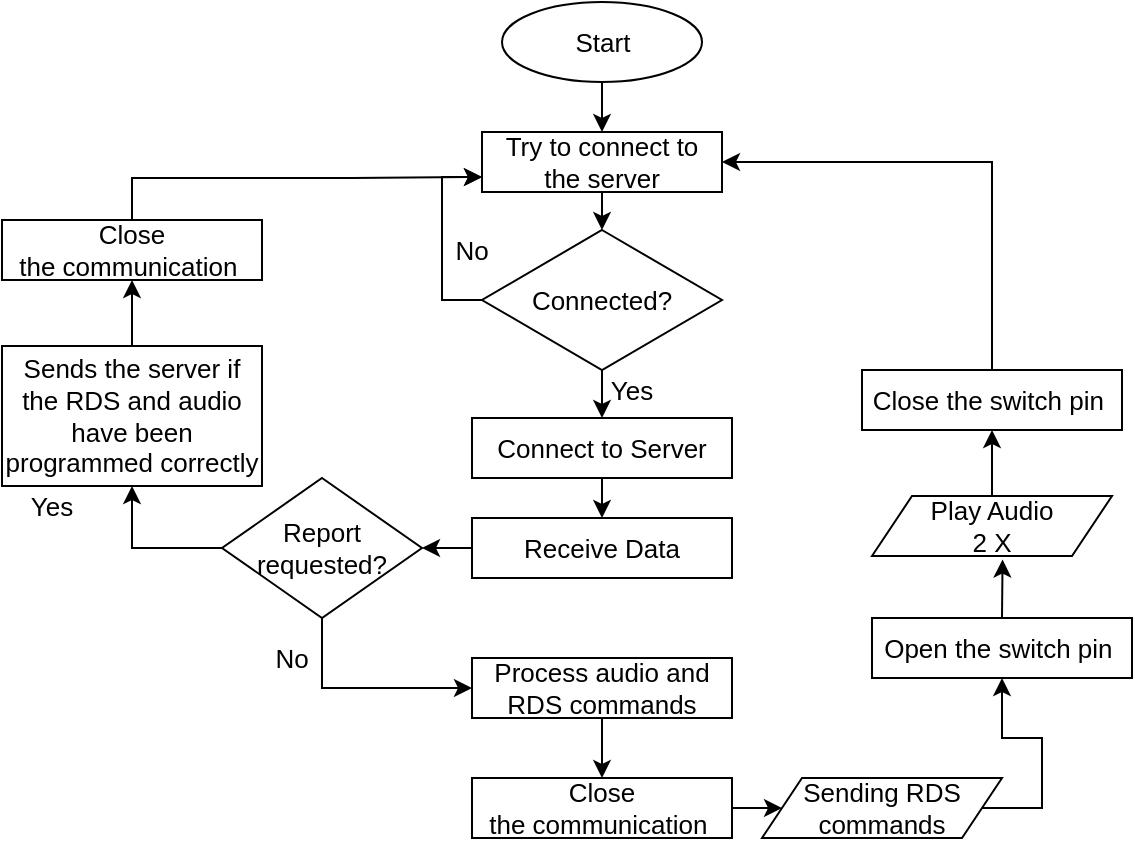 <mxfile version="21.2.7" type="device" pages="12">
  <diagram id="48mqWXXt7GXL9j5H_8mT" name="flux_Geral">
    <mxGraphModel dx="880" dy="452" grid="1" gridSize="10" guides="1" tooltips="1" connect="1" arrows="1" fold="1" page="1" pageScale="1" pageWidth="827" pageHeight="1169" math="0" shadow="0">
      <root>
        <mxCell id="0" />
        <mxCell id="1" parent="0" />
        <mxCell id="9QhhVt960Lknr6tN_1ie-1" style="edgeStyle=orthogonalEdgeStyle;rounded=0;orthogonalLoop=1;jettySize=auto;html=1;exitX=0.5;exitY=1;exitDx=0;exitDy=0;entryX=0.5;entryY=0;entryDx=0;entryDy=0;fontSize=13;" parent="1" source="9QhhVt960Lknr6tN_1ie-2" target="9QhhVt960Lknr6tN_1ie-6" edge="1">
          <mxGeometry relative="1" as="geometry" />
        </mxCell>
        <mxCell id="9QhhVt960Lknr6tN_1ie-2" value="&lt;font style=&quot;font-size: 13px;&quot;&gt;Start&lt;/font&gt;" style="shape=ellipse;html=1;dashed=0;whitespace=wrap;perimeter=ellipsePerimeter;fontSize=13;" parent="1" vertex="1">
          <mxGeometry x="410" y="230" width="100" height="40" as="geometry" />
        </mxCell>
        <mxCell id="9QhhVt960Lknr6tN_1ie-3" style="edgeStyle=orthogonalEdgeStyle;rounded=0;orthogonalLoop=1;jettySize=auto;html=1;exitX=0.5;exitY=1;exitDx=0;exitDy=0;entryX=0.5;entryY=0;entryDx=0;entryDy=0;fontSize=13;" parent="1" source="9QhhVt960Lknr6tN_1ie-23" target="9QhhVt960Lknr6tN_1ie-11" edge="1">
          <mxGeometry relative="1" as="geometry">
            <mxPoint x="460" y="414" as="sourcePoint" />
          </mxGeometry>
        </mxCell>
        <mxCell id="9QhhVt960Lknr6tN_1ie-4" style="edgeStyle=orthogonalEdgeStyle;rounded=0;orthogonalLoop=1;jettySize=auto;html=1;exitX=0;exitY=0.5;exitDx=0;exitDy=0;entryX=0;entryY=0.75;entryDx=0;entryDy=0;fontSize=13;" parent="1" source="9QhhVt960Lknr6tN_1ie-23" target="9QhhVt960Lknr6tN_1ie-6" edge="1">
          <mxGeometry relative="1" as="geometry">
            <mxPoint x="400" y="379" as="sourcePoint" />
          </mxGeometry>
        </mxCell>
        <mxCell id="9QhhVt960Lknr6tN_1ie-5" style="edgeStyle=orthogonalEdgeStyle;rounded=0;orthogonalLoop=1;jettySize=auto;html=1;exitX=0.5;exitY=1;exitDx=0;exitDy=0;entryX=0.5;entryY=0;entryDx=0;entryDy=0;fontSize=13;entryPerimeter=0;" parent="1" source="9QhhVt960Lknr6tN_1ie-6" target="9QhhVt960Lknr6tN_1ie-23" edge="1">
          <mxGeometry relative="1" as="geometry">
            <mxPoint x="460" y="344" as="targetPoint" />
          </mxGeometry>
        </mxCell>
        <mxCell id="9QhhVt960Lknr6tN_1ie-6" value="Try to connect to the server" style="rounded=0;whiteSpace=wrap;html=1;fontSize=13;" parent="1" vertex="1">
          <mxGeometry x="400" y="295" width="120" height="30" as="geometry" />
        </mxCell>
        <mxCell id="9QhhVt960Lknr6tN_1ie-7" value="No" style="text;html=1;align=center;verticalAlign=middle;whiteSpace=wrap;rounded=0;fontSize=13;" parent="1" vertex="1">
          <mxGeometry x="380" y="344" width="30" height="20" as="geometry" />
        </mxCell>
        <mxCell id="9QhhVt960Lknr6tN_1ie-8" style="edgeStyle=orthogonalEdgeStyle;rounded=0;orthogonalLoop=1;jettySize=auto;html=1;fontSize=13;" parent="1" source="9QhhVt960Lknr6tN_1ie-9" target="9QhhVt960Lknr6tN_1ie-15" edge="1">
          <mxGeometry relative="1" as="geometry" />
        </mxCell>
        <mxCell id="9QhhVt960Lknr6tN_1ie-9" value="Play Audio&lt;br style=&quot;font-size: 13px;&quot;&gt;2 X" style="shape=parallelogram;perimeter=parallelogramPerimeter;whiteSpace=wrap;html=1;fixedSize=1;fontSize=13;" parent="1" vertex="1">
          <mxGeometry x="595" y="477" width="120" height="30" as="geometry" />
        </mxCell>
        <mxCell id="9QhhVt960Lknr6tN_1ie-10" value="Yes" style="text;html=1;align=center;verticalAlign=middle;whiteSpace=wrap;rounded=0;fontSize=13;" parent="1" vertex="1">
          <mxGeometry x="460" y="414" width="30" height="20" as="geometry" />
        </mxCell>
        <mxCell id="9QhhVt960Lknr6tN_1ie-11" value="Connect to Server" style="rounded=0;whiteSpace=wrap;html=1;fontSize=13;" parent="1" vertex="1">
          <mxGeometry x="395" y="438" width="130" height="30" as="geometry" />
        </mxCell>
        <mxCell id="9QhhVt960Lknr6tN_1ie-12" value="Receive Data" style="rounded=0;whiteSpace=wrap;html=1;fontSize=13;" parent="1" vertex="1">
          <mxGeometry x="395" y="488" width="130" height="30" as="geometry" />
        </mxCell>
        <mxCell id="9QhhVt960Lknr6tN_1ie-13" style="edgeStyle=orthogonalEdgeStyle;rounded=0;orthogonalLoop=1;jettySize=auto;html=1;exitX=0.5;exitY=1;exitDx=0;exitDy=0;entryX=0.5;entryY=0;entryDx=0;entryDy=0;fontSize=13;" parent="1" source="9QhhVt960Lknr6tN_1ie-11" target="9QhhVt960Lknr6tN_1ie-12" edge="1">
          <mxGeometry relative="1" as="geometry" />
        </mxCell>
        <mxCell id="9QhhVt960Lknr6tN_1ie-14" style="edgeStyle=orthogonalEdgeStyle;rounded=0;orthogonalLoop=1;jettySize=auto;html=1;exitX=0.5;exitY=0;exitDx=0;exitDy=0;entryX=1;entryY=0.5;entryDx=0;entryDy=0;fontSize=13;" parent="1" source="9QhhVt960Lknr6tN_1ie-15" target="9QhhVt960Lknr6tN_1ie-6" edge="1">
          <mxGeometry relative="1" as="geometry">
            <mxPoint x="460" y="268" as="targetPoint" />
            <Array as="points">
              <mxPoint x="655" y="310" />
            </Array>
          </mxGeometry>
        </mxCell>
        <mxCell id="9QhhVt960Lknr6tN_1ie-15" value="Close the switch pin&amp;nbsp;" style="rounded=0;whiteSpace=wrap;html=1;fontSize=13;" parent="1" vertex="1">
          <mxGeometry x="590" y="414" width="130" height="30" as="geometry" />
        </mxCell>
        <mxCell id="9QhhVt960Lknr6tN_1ie-16" style="edgeStyle=orthogonalEdgeStyle;rounded=0;orthogonalLoop=1;jettySize=auto;html=1;exitX=0.5;exitY=0;exitDx=0;exitDy=0;entryX=0.544;entryY=1.059;entryDx=0;entryDy=0;entryPerimeter=0;fontSize=13;" parent="1" source="9QhhVt960Lknr6tN_1ie-17" target="9QhhVt960Lknr6tN_1ie-9" edge="1">
          <mxGeometry relative="1" as="geometry" />
        </mxCell>
        <mxCell id="9QhhVt960Lknr6tN_1ie-17" value="Open the switch pin&amp;nbsp;" style="rounded=0;whiteSpace=wrap;html=1;fontSize=13;" parent="1" vertex="1">
          <mxGeometry x="595" y="538" width="130" height="30" as="geometry" />
        </mxCell>
        <mxCell id="9QhhVt960Lknr6tN_1ie-18" style="edgeStyle=orthogonalEdgeStyle;rounded=0;orthogonalLoop=1;jettySize=auto;html=1;entryX=0.5;entryY=1;entryDx=0;entryDy=0;exitX=0;exitY=0.5;exitDx=0;exitDy=0;fontSize=13;" parent="1" source="9QhhVt960Lknr6tN_1ie-19" target="9QhhVt960Lknr6tN_1ie-30" edge="1">
          <mxGeometry relative="1" as="geometry" />
        </mxCell>
        <mxCell id="9QhhVt960Lknr6tN_1ie-19" value="Report &lt;br style=&quot;font-size: 13px;&quot;&gt;requested?" style="rhombus;whiteSpace=wrap;html=1;fontSize=13;" parent="1" vertex="1">
          <mxGeometry x="270" y="468" width="100" height="70" as="geometry" />
        </mxCell>
        <mxCell id="9QhhVt960Lknr6tN_1ie-20" style="edgeStyle=orthogonalEdgeStyle;rounded=0;orthogonalLoop=1;jettySize=auto;html=1;exitX=0.5;exitY=1;exitDx=0;exitDy=0;entryX=0;entryY=0.5;entryDx=0;entryDy=0;fontSize=13;" parent="1" source="9QhhVt960Lknr6tN_1ie-19" target="9QhhVt960Lknr6tN_1ie-28" edge="1">
          <mxGeometry relative="1" as="geometry">
            <Array as="points">
              <mxPoint x="320" y="573" />
            </Array>
          </mxGeometry>
        </mxCell>
        <mxCell id="9QhhVt960Lknr6tN_1ie-21" value="No" style="text;html=1;align=center;verticalAlign=middle;whiteSpace=wrap;rounded=0;fontSize=13;" parent="1" vertex="1">
          <mxGeometry x="290" y="548" width="30" height="20" as="geometry" />
        </mxCell>
        <mxCell id="9QhhVt960Lknr6tN_1ie-22" value="Yes" style="text;html=1;align=center;verticalAlign=middle;whiteSpace=wrap;rounded=0;fontSize=13;" parent="1" vertex="1">
          <mxGeometry x="170" y="472" width="30" height="20" as="geometry" />
        </mxCell>
        <mxCell id="9QhhVt960Lknr6tN_1ie-23" value="Connected?" style="rhombus;whiteSpace=wrap;html=1;fontSize=13;" parent="1" vertex="1">
          <mxGeometry x="400" y="344" width="120" height="70" as="geometry" />
        </mxCell>
        <mxCell id="9QhhVt960Lknr6tN_1ie-24" style="edgeStyle=orthogonalEdgeStyle;rounded=0;orthogonalLoop=1;jettySize=auto;html=1;exitX=0;exitY=0.5;exitDx=0;exitDy=0;entryX=1;entryY=0.5;entryDx=0;entryDy=0;fontSize=13;" parent="1" source="9QhhVt960Lknr6tN_1ie-12" target="9QhhVt960Lknr6tN_1ie-19" edge="1">
          <mxGeometry relative="1" as="geometry" />
        </mxCell>
        <mxCell id="9QhhVt960Lknr6tN_1ie-25" value="" style="edgeStyle=orthogonalEdgeStyle;rounded=0;orthogonalLoop=1;jettySize=auto;html=1;fontSize=13;" parent="1" source="9QhhVt960Lknr6tN_1ie-26" target="9QhhVt960Lknr6tN_1ie-34" edge="1">
          <mxGeometry relative="1" as="geometry" />
        </mxCell>
        <mxCell id="9QhhVt960Lknr6tN_1ie-26" value="Close the&amp;nbsp;communication&amp;nbsp;" style="rounded=0;whiteSpace=wrap;html=1;fontSize=13;" parent="1" vertex="1">
          <mxGeometry x="395" y="618" width="130" height="30" as="geometry" />
        </mxCell>
        <mxCell id="9QhhVt960Lknr6tN_1ie-27" value="" style="edgeStyle=orthogonalEdgeStyle;rounded=0;orthogonalLoop=1;jettySize=auto;html=1;fontSize=13;" parent="1" source="9QhhVt960Lknr6tN_1ie-28" target="9QhhVt960Lknr6tN_1ie-26" edge="1">
          <mxGeometry relative="1" as="geometry" />
        </mxCell>
        <mxCell id="9QhhVt960Lknr6tN_1ie-28" value="Process audio and RDS commands" style="rounded=0;whiteSpace=wrap;html=1;fontSize=13;" parent="1" vertex="1">
          <mxGeometry x="395" y="558" width="130" height="30" as="geometry" />
        </mxCell>
        <mxCell id="9QhhVt960Lknr6tN_1ie-29" value="" style="edgeStyle=orthogonalEdgeStyle;rounded=0;orthogonalLoop=1;jettySize=auto;html=1;fontSize=13;" parent="1" source="9QhhVt960Lknr6tN_1ie-30" target="9QhhVt960Lknr6tN_1ie-32" edge="1">
          <mxGeometry relative="1" as="geometry" />
        </mxCell>
        <mxCell id="9QhhVt960Lknr6tN_1ie-30" value="Sends the server if the RDS and audio have been programmed correctly" style="rounded=0;whiteSpace=wrap;html=1;fontSize=13;" parent="1" vertex="1">
          <mxGeometry x="160" y="402" width="130" height="70" as="geometry" />
        </mxCell>
        <mxCell id="9QhhVt960Lknr6tN_1ie-31" style="edgeStyle=orthogonalEdgeStyle;rounded=0;orthogonalLoop=1;jettySize=auto;html=1;entryX=0;entryY=0.75;entryDx=0;entryDy=0;fontSize=13;" parent="1" source="9QhhVt960Lknr6tN_1ie-32" target="9QhhVt960Lknr6tN_1ie-6" edge="1">
          <mxGeometry relative="1" as="geometry">
            <Array as="points">
              <mxPoint x="225" y="318" />
              <mxPoint x="335" y="318" />
            </Array>
          </mxGeometry>
        </mxCell>
        <mxCell id="9QhhVt960Lknr6tN_1ie-32" value="Close the&amp;nbsp;communication&amp;nbsp;" style="rounded=0;whiteSpace=wrap;html=1;fontSize=13;" parent="1" vertex="1">
          <mxGeometry x="160" y="339" width="130" height="30" as="geometry" />
        </mxCell>
        <mxCell id="9QhhVt960Lknr6tN_1ie-33" style="edgeStyle=orthogonalEdgeStyle;rounded=0;orthogonalLoop=1;jettySize=auto;html=1;exitX=1;exitY=0.5;exitDx=0;exitDy=0;entryX=0.5;entryY=1;entryDx=0;entryDy=0;fontSize=13;" parent="1" source="9QhhVt960Lknr6tN_1ie-34" target="9QhhVt960Lknr6tN_1ie-17" edge="1">
          <mxGeometry relative="1" as="geometry">
            <Array as="points">
              <mxPoint x="680" y="633" />
              <mxPoint x="680" y="598" />
              <mxPoint x="660" y="598" />
            </Array>
          </mxGeometry>
        </mxCell>
        <mxCell id="9QhhVt960Lknr6tN_1ie-34" value="Sending RDS commands" style="shape=parallelogram;perimeter=parallelogramPerimeter;whiteSpace=wrap;html=1;fixedSize=1;fontSize=13;" parent="1" vertex="1">
          <mxGeometry x="540" y="618" width="120" height="30" as="geometry" />
        </mxCell>
      </root>
    </mxGraphModel>
  </diagram>
  <diagram id="Q6XLGyGRoSKV2BF3oMst" name="Code_structure">
    <mxGraphModel dx="2261" dy="844" grid="1" gridSize="10" guides="1" tooltips="1" connect="1" arrows="1" fold="1" page="1" pageScale="1" pageWidth="827" pageHeight="1169" math="0" shadow="0">
      <root>
        <mxCell id="0" />
        <mxCell id="1" parent="0" />
        <mxCell id="sgrCoe_wcVkQA3MGbxPh-9" value="&lt;b&gt;Main&lt;/b&gt;" style="rounded=0;whiteSpace=wrap;html=1;strokeWidth=2;fontSize=15;fillColor=#f5f5f5;fontColor=#333333;strokeColor=#666666;" parent="1" vertex="1">
          <mxGeometry x="354" y="170" width="120" height="30" as="geometry" />
        </mxCell>
        <mxCell id="sgrCoe_wcVkQA3MGbxPh-30" value="" style="group" parent="1" vertex="1" connectable="0">
          <mxGeometry x="334" y="270" width="160" height="130" as="geometry" />
        </mxCell>
        <mxCell id="RY0qWG3G5mygGbEQQmsV-7" value="" style="group" parent="sgrCoe_wcVkQA3MGbxPh-30" vertex="1" connectable="0">
          <mxGeometry width="160" height="130" as="geometry" />
        </mxCell>
        <mxCell id="sgrCoe_wcVkQA3MGbxPh-10" value="" style="group;fontSize=15;strokeWidth=2;" parent="RY0qWG3G5mygGbEQQmsV-7" vertex="1" connectable="0">
          <mxGeometry width="160" height="70" as="geometry" />
        </mxCell>
        <mxCell id="sgrCoe_wcVkQA3MGbxPh-11" value="&lt;span style=&quot;font-size: 15px;&quot;&gt;Split_RDS&lt;/span&gt;" style="rounded=0;whiteSpace=wrap;html=1;fillColor=#f5f5f5;strokeColor=#666666;strokeWidth=2;gradientColor=#b3b3b3;" parent="sgrCoe_wcVkQA3MGbxPh-10" vertex="1">
          <mxGeometry width="160" height="30" as="geometry" />
        </mxCell>
        <mxCell id="sgrCoe_wcVkQA3MGbxPh-12" value="&lt;font style=&quot;font-size: 15px;&quot;&gt;(.h .cpp)&lt;/font&gt;" style="rounded=0;whiteSpace=wrap;html=1;fillColor=#f5f5f5;fontColor=#333333;strokeColor=#666666;strokeWidth=2;" parent="sgrCoe_wcVkQA3MGbxPh-10" vertex="1">
          <mxGeometry y="29.997" width="160" height="23.333" as="geometry" />
        </mxCell>
        <mxCell id="sgrCoe_wcVkQA3MGbxPh-29" value="splitRDS_msg()&lt;br&gt;return_PS()&lt;br&gt;return_PI()&lt;br&gt;return_AF()" style="rounded=0;whiteSpace=wrap;html=1;fillColor=#eeeeee;strokeColor=#36393d;strokeWidth=2;" parent="RY0qWG3G5mygGbEQQmsV-7" vertex="1">
          <mxGeometry y="55" width="160" height="75" as="geometry" />
        </mxCell>
        <mxCell id="sgrCoe_wcVkQA3MGbxPh-32" value="" style="group" parent="1" vertex="1" connectable="0">
          <mxGeometry x="620" y="270" width="160" height="130" as="geometry" />
        </mxCell>
        <mxCell id="sgrCoe_wcVkQA3MGbxPh-31" value="sending()&lt;br&gt;result_report()" style="rounded=0;whiteSpace=wrap;html=1;fillColor=#fff2cc;strokeColor=#d6b656;strokeWidth=2;" parent="sgrCoe_wcVkQA3MGbxPh-32" vertex="1">
          <mxGeometry y="61.35" width="160" height="68.65" as="geometry" />
        </mxCell>
        <mxCell id="sgrCoe_wcVkQA3MGbxPh-15" value="&lt;font style=&quot;font-size: 15px;&quot;&gt;(.h .cpp)&lt;/font&gt;" style="rounded=0;whiteSpace=wrap;html=1;fillColor=#f5f5f5;fontColor=#333333;strokeColor=#666666;strokeWidth=2;" parent="sgrCoe_wcVkQA3MGbxPh-32" vertex="1">
          <mxGeometry y="34.69" width="160" height="25.561" as="geometry" />
        </mxCell>
        <mxCell id="sgrCoe_wcVkQA3MGbxPh-14" value="&lt;span style=&quot;font-size: 15px;&quot;&gt;Send_Alarm&lt;/span&gt;" style="rounded=0;whiteSpace=wrap;html=1;fillColor=#fff2cc;strokeColor=#d6b656;strokeWidth=2;gradientColor=#ffd966;" parent="sgrCoe_wcVkQA3MGbxPh-32" vertex="1">
          <mxGeometry width="160" height="32.864" as="geometry" />
        </mxCell>
        <mxCell id="sgrCoe_wcVkQA3MGbxPh-38" style="edgeStyle=orthogonalEdgeStyle;rounded=0;orthogonalLoop=1;jettySize=auto;html=1;entryX=0.5;entryY=1;entryDx=0;entryDy=0;strokeWidth=2;fontSize=15;startArrow=classic;startFill=1;" parent="1" source="sgrCoe_wcVkQA3MGbxPh-5" target="sgrCoe_wcVkQA3MGbxPh-9" edge="1">
          <mxGeometry relative="1" as="geometry">
            <Array as="points">
              <mxPoint x="130" y="240" />
              <mxPoint x="414" y="240" />
            </Array>
          </mxGeometry>
        </mxCell>
        <mxCell id="sgrCoe_wcVkQA3MGbxPh-39" style="edgeStyle=orthogonalEdgeStyle;rounded=0;orthogonalLoop=1;jettySize=auto;html=1;strokeWidth=2;fontSize=15;startArrow=classic;startFill=1;" parent="1" source="sgrCoe_wcVkQA3MGbxPh-11" edge="1">
          <mxGeometry relative="1" as="geometry">
            <mxPoint x="413.5" y="200.0" as="targetPoint" />
          </mxGeometry>
        </mxCell>
        <mxCell id="sgrCoe_wcVkQA3MGbxPh-40" style="edgeStyle=orthogonalEdgeStyle;rounded=0;orthogonalLoop=1;jettySize=auto;html=1;entryX=0.5;entryY=1;entryDx=0;entryDy=0;strokeWidth=2;fontSize=15;startArrow=classic;startFill=1;" parent="1" source="sgrCoe_wcVkQA3MGbxPh-14" target="sgrCoe_wcVkQA3MGbxPh-9" edge="1">
          <mxGeometry relative="1" as="geometry">
            <Array as="points">
              <mxPoint x="690" y="240" />
              <mxPoint x="414" y="240" />
            </Array>
          </mxGeometry>
        </mxCell>
        <mxCell id="sgrCoe_wcVkQA3MGbxPh-55" style="edgeStyle=orthogonalEdgeStyle;rounded=0;orthogonalLoop=1;jettySize=auto;html=1;strokeWidth=2;fontSize=15;startArrow=classic;startFill=1;entryX=0.5;entryY=1;entryDx=0;entryDy=0;" parent="1" source="sgrCoe_wcVkQA3MGbxPh-51" target="sgrCoe_wcVkQA3MGbxPh-21" edge="1">
          <mxGeometry relative="1" as="geometry">
            <mxPoint x="190.0" y="400" as="targetPoint" />
            <Array as="points">
              <mxPoint x="340" y="430" />
              <mxPoint x="120" y="430" />
            </Array>
          </mxGeometry>
        </mxCell>
        <mxCell id="sgrCoe_wcVkQA3MGbxPh-51" value="&lt;span style=&quot;font-size: 15px;&quot;&gt;Receive_report&lt;/span&gt;" style="rounded=0;whiteSpace=wrap;html=1;fillColor=#d5e8d4;strokeColor=#82b366;strokeWidth=2;gradientColor=#97d077;" parent="1" vertex="1">
          <mxGeometry x="260" y="470" width="160" height="46.667" as="geometry" />
        </mxCell>
        <mxCell id="sgrCoe_wcVkQA3MGbxPh-53" style="edgeStyle=orthogonalEdgeStyle;rounded=0;orthogonalLoop=1;jettySize=auto;html=1;entryX=0.5;entryY=1;entryDx=0;entryDy=0;strokeWidth=2;fontSize=15;startArrow=classic;startFill=1;" parent="1" source="sgrCoe_wcVkQA3MGbxPh-52" target="sgrCoe_wcVkQA3MGbxPh-21" edge="1">
          <mxGeometry relative="1" as="geometry">
            <Array as="points">
              <mxPoint y="430" />
              <mxPoint x="120" y="430" />
            </Array>
          </mxGeometry>
        </mxCell>
        <mxCell id="sgrCoe_wcVkQA3MGbxPh-52" value="Receive_data" style="rounded=0;whiteSpace=wrap;html=1;fillColor=#d5e8d4;strokeColor=#82b366;strokeWidth=2;gradientColor=#97d077;fontSize=15;" parent="1" vertex="1">
          <mxGeometry x="-80" y="470" width="160" height="46.667" as="geometry" />
        </mxCell>
        <mxCell id="sgrCoe_wcVkQA3MGbxPh-54" style="edgeStyle=orthogonalEdgeStyle;rounded=0;orthogonalLoop=1;jettySize=auto;html=1;strokeWidth=2;fontSize=15;startArrow=classic;startFill=1;entryX=0.5;entryY=1;entryDx=0;entryDy=0;" parent="1" source="RY0qWG3G5mygGbEQQmsV-6" target="sgrCoe_wcVkQA3MGbxPh-21" edge="1">
          <mxGeometry relative="1" as="geometry">
            <mxPoint x="190.0" y="400" as="targetPoint" />
            <Array as="points">
              <mxPoint x="170" y="430" />
              <mxPoint x="120" y="430" />
            </Array>
            <mxPoint x="170.053" y="470" as="sourcePoint" />
          </mxGeometry>
        </mxCell>
        <mxCell id="sgrCoe_wcVkQA3MGbxPh-74" style="edgeStyle=orthogonalEdgeStyle;rounded=0;orthogonalLoop=1;jettySize=auto;html=1;strokeWidth=2;fontSize=15;startArrow=classic;startFill=1;entryX=0.5;entryY=1;entryDx=0;entryDy=0;" parent="1" source="sgrCoe_wcVkQA3MGbxPh-71" target="sgrCoe_wcVkQA3MGbxPh-31" edge="1">
          <mxGeometry relative="1" as="geometry">
            <mxPoint x="640" y="400" as="targetPoint" />
            <Array as="points">
              <mxPoint x="700" y="450" />
              <mxPoint x="700" y="450" />
            </Array>
          </mxGeometry>
        </mxCell>
        <mxCell id="sgrCoe_wcVkQA3MGbxPh-71" value="&lt;span style=&quot;font-size: 15px;&quot;&gt;Send_RDS&lt;/span&gt;" style="rounded=0;whiteSpace=wrap;html=1;fillColor=#fff2cc;strokeColor=#d6b656;strokeWidth=2;gradientColor=#ffd966;" parent="1" vertex="1">
          <mxGeometry x="630" y="470" width="160" height="46.667" as="geometry" />
        </mxCell>
        <mxCell id="sgrCoe_wcVkQA3MGbxPh-72" value="&lt;span style=&quot;font-size: 15px;&quot;&gt;Send_WAV&lt;/span&gt;" style="rounded=0;whiteSpace=wrap;html=1;fillColor=#fff2cc;strokeColor=#d6b656;strokeWidth=2;gradientColor=#ffd966;" parent="1" vertex="1">
          <mxGeometry x="800" y="470.12" width="160" height="46.667" as="geometry" />
        </mxCell>
        <mxCell id="sgrCoe_wcVkQA3MGbxPh-77" style="edgeStyle=orthogonalEdgeStyle;rounded=0;orthogonalLoop=1;jettySize=auto;html=1;strokeWidth=2;fontSize=15;startArrow=classic;startFill=1;entryX=0.5;entryY=1;entryDx=0;entryDy=0;exitX=0.5;exitY=0;exitDx=0;exitDy=0;" parent="1" source="RY0qWG3G5mygGbEQQmsV-12" target="sgrCoe_wcVkQA3MGbxPh-31" edge="1">
          <mxGeometry relative="1" as="geometry">
            <mxPoint x="600" y="420" as="targetPoint" />
            <mxPoint x="550" y="470" as="sourcePoint" />
          </mxGeometry>
        </mxCell>
        <mxCell id="sgrCoe_wcVkQA3MGbxPh-78" style="edgeStyle=orthogonalEdgeStyle;rounded=0;orthogonalLoop=1;jettySize=auto;html=1;exitX=0.5;exitY=1;exitDx=0;exitDy=0;entryX=0.65;entryY=-0.024;entryDx=0;entryDy=0;entryPerimeter=0;strokeWidth=2;fontSize=15;startArrow=classic;startFill=1;" parent="1" source="sgrCoe_wcVkQA3MGbxPh-31" target="sgrCoe_wcVkQA3MGbxPh-72" edge="1">
          <mxGeometry relative="1" as="geometry" />
        </mxCell>
        <mxCell id="RY0qWG3G5mygGbEQQmsV-2" value="" style="group" parent="1" vertex="1" connectable="0">
          <mxGeometry x="40" y="260" width="160" height="130.12" as="geometry" />
        </mxCell>
        <mxCell id="sgrCoe_wcVkQA3MGbxPh-21" value="&lt;font style=&quot;font-size: 12px;&quot;&gt;init()&lt;br&gt;connect_server()&lt;br&gt;return_RDSmsg()&lt;br&gt;report2server()&lt;/font&gt;" style="rounded=0;whiteSpace=wrap;html=1;fillColor=#d5e8d4;strokeColor=#82b366;strokeWidth=2;" parent="RY0qWG3G5mygGbEQQmsV-2" vertex="1">
          <mxGeometry y="59" width="160" height="71.12" as="geometry" />
        </mxCell>
        <mxCell id="sgrCoe_wcVkQA3MGbxPh-7" value="&lt;font style=&quot;font-size: 15px;&quot;&gt;(.h .cpp)&lt;/font&gt;" style="rounded=0;whiteSpace=wrap;html=1;fillColor=#f5f5f5;fontColor=#333333;strokeColor=#666666;strokeWidth=2;" parent="RY0qWG3G5mygGbEQQmsV-2" vertex="1">
          <mxGeometry y="32" width="160" height="25.57" as="geometry" />
        </mxCell>
        <mxCell id="sgrCoe_wcVkQA3MGbxPh-5" value="&lt;font style=&quot;font-size: 15px;&quot;&gt;ClientSCK&lt;/font&gt;" style="rounded=0;whiteSpace=wrap;html=1;fillColor=#d5e8d4;strokeColor=#82b366;strokeWidth=2;gradientColor=#97d077;" parent="RY0qWG3G5mygGbEQQmsV-2" vertex="1">
          <mxGeometry width="160" height="30" as="geometry" />
        </mxCell>
        <mxCell id="RY0qWG3G5mygGbEQQmsV-3" value="" style="group" parent="1" vertex="1" connectable="0">
          <mxGeometry x="90" y="470" width="160" height="130.12" as="geometry" />
        </mxCell>
        <mxCell id="RY0qWG3G5mygGbEQQmsV-4" value="&lt;font style=&quot;font-size: 12px;&quot;&gt;deleteWAV()&lt;br&gt;createWAV()&lt;br&gt;save()&lt;br&gt;close()&lt;/font&gt;" style="rounded=0;whiteSpace=wrap;html=1;fillColor=#d5e8d4;strokeColor=#82b366;strokeWidth=2;" parent="RY0qWG3G5mygGbEQQmsV-3" vertex="1">
          <mxGeometry y="59" width="160" height="71.12" as="geometry" />
        </mxCell>
        <mxCell id="RY0qWG3G5mygGbEQQmsV-5" value="&lt;font style=&quot;font-size: 15px;&quot;&gt;(.h .cpp)&lt;/font&gt;" style="rounded=0;whiteSpace=wrap;html=1;fillColor=#f5f5f5;fontColor=#333333;strokeColor=#666666;strokeWidth=2;" parent="RY0qWG3G5mygGbEQQmsV-3" vertex="1">
          <mxGeometry y="32" width="160" height="25.57" as="geometry" />
        </mxCell>
        <mxCell id="RY0qWG3G5mygGbEQQmsV-6" value="&lt;span style=&quot;font-size: 15px;&quot;&gt;Save_WAV&lt;/span&gt;" style="rounded=0;whiteSpace=wrap;html=1;fillColor=#d5e8d4;strokeColor=#82b366;strokeWidth=2;gradientColor=#97d077;" parent="RY0qWG3G5mygGbEQQmsV-3" vertex="1">
          <mxGeometry width="160" height="30" as="geometry" />
        </mxCell>
        <mxCell id="RY0qWG3G5mygGbEQQmsV-9" value="" style="group" parent="1" vertex="1" connectable="0">
          <mxGeometry x="460" y="470.12" width="160" height="130" as="geometry" />
        </mxCell>
        <mxCell id="RY0qWG3G5mygGbEQQmsV-10" value="init()&lt;br&gt;check_RDS()" style="rounded=0;whiteSpace=wrap;html=1;fillColor=#fff2cc;strokeColor=#d6b656;strokeWidth=2;" parent="RY0qWG3G5mygGbEQQmsV-9" vertex="1">
          <mxGeometry y="61.35" width="160" height="68.65" as="geometry" />
        </mxCell>
        <mxCell id="RY0qWG3G5mygGbEQQmsV-11" value="&lt;font style=&quot;font-size: 15px;&quot;&gt;(.h .cpp)&lt;/font&gt;" style="rounded=0;whiteSpace=wrap;html=1;fillColor=#f5f5f5;fontColor=#333333;strokeColor=#666666;strokeWidth=2;" parent="RY0qWG3G5mygGbEQQmsV-9" vertex="1">
          <mxGeometry y="34.69" width="160" height="25.561" as="geometry" />
        </mxCell>
        <mxCell id="RY0qWG3G5mygGbEQQmsV-12" value="&lt;span style=&quot;font-size: 15px;&quot;&gt;Report_RDS&lt;/span&gt;" style="rounded=0;whiteSpace=wrap;html=1;fillColor=#fff2cc;strokeColor=#d6b656;strokeWidth=2;gradientColor=#ffd966;" parent="RY0qWG3G5mygGbEQQmsV-9" vertex="1">
          <mxGeometry width="160" height="32.864" as="geometry" />
        </mxCell>
      </root>
    </mxGraphModel>
  </diagram>
  <diagram id="CVZtKxkN3gkQHIYwiihf" name="TimeFlow">
    <mxGraphModel dx="1434" dy="844" grid="1" gridSize="10" guides="1" tooltips="1" connect="1" arrows="1" fold="1" page="1" pageScale="1" pageWidth="827" pageHeight="1169" math="0" shadow="0">
      <root>
        <mxCell id="0" />
        <mxCell id="1" parent="0" />
        <mxCell id="N2c73aYW4yQ58_2U_Npv-2" value="" style="endArrow=classic;html=1;rounded=0;strokeWidth=2;fontSize=15;" parent="1" edge="1">
          <mxGeometry width="50" height="50" relative="1" as="geometry">
            <mxPoint x="220" y="401" as="sourcePoint" />
            <mxPoint x="629" y="400" as="targetPoint" />
          </mxGeometry>
        </mxCell>
        <mxCell id="tIbEIioXk5MgdQZd8O7I-6" value="" style="edgeStyle=orthogonalEdgeStyle;rounded=0;orthogonalLoop=1;jettySize=auto;html=1;dashed=1;strokeWidth=1;fontSize=15;" parent="1" source="xZbf02bDXVQ0ndbTkyZz-1" target="My0ODSu-JJE2hyxVWOVO-1" edge="1">
          <mxGeometry relative="1" as="geometry" />
        </mxCell>
        <mxCell id="xZbf02bDXVQ0ndbTkyZz-1" value="&lt;font style=&quot;font-size: 15px;&quot;&gt;ClientSCK&lt;/font&gt;" style="rounded=0;whiteSpace=wrap;html=1;fillColor=#d5e8d4;strokeColor=#82b366;strokeWidth=2;gradientColor=#97d077;" parent="1" vertex="1">
          <mxGeometry x="249" y="360" width="90" height="30" as="geometry" />
        </mxCell>
        <mxCell id="tIbEIioXk5MgdQZd8O7I-9" style="edgeStyle=orthogonalEdgeStyle;rounded=0;orthogonalLoop=1;jettySize=auto;html=1;entryX=0;entryY=0.5;entryDx=0;entryDy=0;dashed=1;strokeWidth=1;fontSize=15;" parent="1" source="My0ODSu-JJE2hyxVWOVO-1" target="tIbEIioXk5MgdQZd8O7I-1" edge="1">
          <mxGeometry relative="1" as="geometry" />
        </mxCell>
        <mxCell id="My0ODSu-JJE2hyxVWOVO-1" value="&lt;span style=&quot;font-size: 15px;&quot;&gt;Split_RDS&lt;/span&gt;" style="rounded=0;whiteSpace=wrap;html=1;fillColor=#f5f5f5;strokeColor=#666666;strokeWidth=2;gradientColor=#b3b3b3;" parent="1" vertex="1">
          <mxGeometry x="373" y="360" width="90" height="30" as="geometry" />
        </mxCell>
        <mxCell id="tIbEIioXk5MgdQZd8O7I-3" style="edgeStyle=orthogonalEdgeStyle;rounded=0;orthogonalLoop=1;jettySize=auto;html=1;entryX=0;entryY=0.5;entryDx=0;entryDy=0;strokeWidth=1;fontSize=15;dashed=1;" parent="1" source="tIbEIioXk5MgdQZd8O7I-1" target="xZbf02bDXVQ0ndbTkyZz-1" edge="1">
          <mxGeometry relative="1" as="geometry">
            <Array as="points">
              <mxPoint x="589" y="375" />
              <mxPoint x="589" y="330" />
              <mxPoint x="229" y="330" />
              <mxPoint x="229" y="375" />
            </Array>
          </mxGeometry>
        </mxCell>
        <mxCell id="tIbEIioXk5MgdQZd8O7I-1" value="&lt;span style=&quot;font-size: 15px;&quot;&gt;Send_Alarm&lt;/span&gt;" style="rounded=0;whiteSpace=wrap;html=1;fillColor=#fff2cc;strokeColor=#d6b656;strokeWidth=2;gradientColor=#ffd966;" parent="1" vertex="1">
          <mxGeometry x="489" y="358.57" width="90" height="32.86" as="geometry" />
        </mxCell>
        <mxCell id="tIbEIioXk5MgdQZd8O7I-4" value="Time (time unit)" style="text;html=1;align=center;verticalAlign=middle;resizable=0;points=[];autosize=1;strokeColor=none;fillColor=none;fontSize=15;" parent="1" vertex="1">
          <mxGeometry x="498" y="400" width="130" height="30" as="geometry" />
        </mxCell>
        <mxCell id="tIbEIioXk5MgdQZd8O7I-10" value="" style="endArrow=classic;html=1;rounded=0;strokeWidth=2;fontSize=15;" parent="1" edge="1">
          <mxGeometry width="50" height="50" relative="1" as="geometry">
            <mxPoint x="220" y="516" as="sourcePoint" />
            <mxPoint x="629" y="515" as="targetPoint" />
          </mxGeometry>
        </mxCell>
        <mxCell id="tIbEIioXk5MgdQZd8O7I-12" value="&lt;font style=&quot;font-size: 15px;&quot;&gt;ClientSCK&lt;/font&gt;" style="rounded=0;whiteSpace=wrap;html=1;fillColor=#d5e8d4;strokeColor=#82b366;strokeWidth=2;gradientColor=#97d077;" parent="1" vertex="1">
          <mxGeometry x="249" y="475" width="90" height="30" as="geometry" />
        </mxCell>
        <mxCell id="tIbEIioXk5MgdQZd8O7I-15" style="edgeStyle=orthogonalEdgeStyle;rounded=0;orthogonalLoop=1;jettySize=auto;html=1;entryX=0;entryY=0.5;entryDx=0;entryDy=0;strokeWidth=1;fontSize=15;dashed=1;exitX=1;exitY=0.5;exitDx=0;exitDy=0;" parent="1" source="tIbEIioXk5MgdQZd8O7I-12" target="tIbEIioXk5MgdQZd8O7I-12" edge="1">
          <mxGeometry relative="1" as="geometry">
            <Array as="points">
              <mxPoint x="589" y="490" />
              <mxPoint x="589" y="445" />
              <mxPoint x="229" y="445" />
              <mxPoint x="229" y="490" />
            </Array>
            <mxPoint x="579" y="490.083" as="sourcePoint" />
          </mxGeometry>
        </mxCell>
        <mxCell id="tIbEIioXk5MgdQZd8O7I-18" value="&lt;b&gt;a)&lt;/b&gt;" style="text;html=1;align=center;verticalAlign=middle;resizable=0;points=[];autosize=1;strokeColor=none;fillColor=none;fontSize=15;" parent="1" vertex="1">
          <mxGeometry x="394" y="400" width="40" height="30" as="geometry" />
        </mxCell>
        <mxCell id="tIbEIioXk5MgdQZd8O7I-19" value="&lt;b&gt;b)&lt;/b&gt;" style="text;html=1;align=center;verticalAlign=middle;resizable=0;points=[];autosize=1;strokeColor=none;fillColor=none;fontSize=15;" parent="1" vertex="1">
          <mxGeometry x="394" y="515" width="40" height="30" as="geometry" />
        </mxCell>
        <mxCell id="tIbEIioXk5MgdQZd8O7I-20" value="Time (time unit)" style="text;html=1;align=center;verticalAlign=middle;resizable=0;points=[];autosize=1;strokeColor=none;fillColor=none;fontSize=15;" parent="1" vertex="1">
          <mxGeometry x="498" y="515" width="130" height="30" as="geometry" />
        </mxCell>
      </root>
    </mxGraphModel>
  </diagram>
  <diagram name="Client" id="bryjHeMdo95hMNZb6VUw">
    <mxGraphModel dx="880" dy="452" grid="1" gridSize="10" guides="1" tooltips="1" connect="1" arrows="1" fold="1" page="1" pageScale="1" pageWidth="827" pageHeight="1169" math="0" shadow="0">
      <root>
        <mxCell id="Q-4QK-5UE5bwCnDvv8pP-0" />
        <mxCell id="Q-4QK-5UE5bwCnDvv8pP-1" parent="Q-4QK-5UE5bwCnDvv8pP-0" />
        <mxCell id="2_f3HDeOaizhJr1SCBqv-3" value="" style="edgeStyle=orthogonalEdgeStyle;rounded=0;orthogonalLoop=1;jettySize=auto;html=1;fontSize=15;strokeWidth=2;" parent="Q-4QK-5UE5bwCnDvv8pP-1" source="2_f3HDeOaizhJr1SCBqv-0" target="2_f3HDeOaizhJr1SCBqv-2" edge="1">
          <mxGeometry relative="1" as="geometry" />
        </mxCell>
        <mxCell id="2_f3HDeOaizhJr1SCBqv-0" value="Init" style="whiteSpace=wrap;html=1;rounded=1;arcSize=14;strokeWidth=2;fontSize=15;strokeColor=#083CCC;" parent="Q-4QK-5UE5bwCnDvv8pP-1" vertex="1">
          <mxGeometry x="99" y="150" width="120" height="60" as="geometry" />
        </mxCell>
        <mxCell id="2_f3HDeOaizhJr1SCBqv-5" value="" style="edgeStyle=orthogonalEdgeStyle;rounded=0;orthogonalLoop=1;jettySize=auto;html=1;strokeWidth=2;fontSize=15;" parent="Q-4QK-5UE5bwCnDvv8pP-1" source="2_f3HDeOaizhJr1SCBqv-2" target="2_f3HDeOaizhJr1SCBqv-4" edge="1">
          <mxGeometry relative="1" as="geometry" />
        </mxCell>
        <mxCell id="2_f3HDeOaizhJr1SCBqv-2" value="Try to connect to the server using IP and Port" style="whiteSpace=wrap;html=1;fontSize=15;rounded=1;arcSize=14;strokeWidth=2;strokeColor=#083CCC;" parent="Q-4QK-5UE5bwCnDvv8pP-1" vertex="1">
          <mxGeometry x="269" y="150" width="120" height="60" as="geometry" />
        </mxCell>
        <mxCell id="2_f3HDeOaizhJr1SCBqv-7" value="" style="edgeStyle=orthogonalEdgeStyle;rounded=0;orthogonalLoop=1;jettySize=auto;html=1;strokeWidth=2;fontSize=15;" parent="Q-4QK-5UE5bwCnDvv8pP-1" source="2_f3HDeOaizhJr1SCBqv-4" target="2_f3HDeOaizhJr1SCBqv-6" edge="1">
          <mxGeometry relative="1" as="geometry" />
        </mxCell>
        <mxCell id="k1XWQf0nVw0IQ7CwYSMZ-1" value="Yes" style="edgeLabel;html=1;align=center;verticalAlign=middle;resizable=0;points=[];fontSize=15;" parent="2_f3HDeOaizhJr1SCBqv-7" vertex="1" connectable="0">
          <mxGeometry x="-0.101" relative="1" as="geometry">
            <mxPoint y="15" as="offset" />
          </mxGeometry>
        </mxCell>
        <mxCell id="2_f3HDeOaizhJr1SCBqv-8" style="edgeStyle=orthogonalEdgeStyle;rounded=0;orthogonalLoop=1;jettySize=auto;html=1;entryX=0;entryY=0.5;entryDx=0;entryDy=0;strokeWidth=2;fontSize=15;exitX=0;exitY=0.5;exitDx=0;exitDy=0;" parent="Q-4QK-5UE5bwCnDvv8pP-1" source="2_f3HDeOaizhJr1SCBqv-4" target="2_f3HDeOaizhJr1SCBqv-2" edge="1">
          <mxGeometry relative="1" as="geometry">
            <Array as="points">
              <mxPoint x="249" y="295" />
              <mxPoint x="249" y="180" />
            </Array>
          </mxGeometry>
        </mxCell>
        <mxCell id="dqDZAFqL8IvVoC-oo3b0-6" value="No" style="edgeLabel;html=1;align=center;verticalAlign=middle;resizable=0;points=[];fontSize=15;" parent="2_f3HDeOaizhJr1SCBqv-8" vertex="1" connectable="0">
          <mxGeometry x="-0.571" y="1" relative="1" as="geometry">
            <mxPoint x="-19" y="-36" as="offset" />
          </mxGeometry>
        </mxCell>
        <mxCell id="2_f3HDeOaizhJr1SCBqv-4" value="Connected ?" style="rhombus;whiteSpace=wrap;html=1;fontSize=15;rounded=1;arcSize=14;strokeWidth=2;strokeColor=#006600;" parent="Q-4QK-5UE5bwCnDvv8pP-1" vertex="1">
          <mxGeometry x="274" y="250" width="110" height="90" as="geometry" />
        </mxCell>
        <mxCell id="2_f3HDeOaizhJr1SCBqv-10" value="" style="edgeStyle=orthogonalEdgeStyle;rounded=0;orthogonalLoop=1;jettySize=auto;html=1;strokeWidth=2;fontSize=15;" parent="Q-4QK-5UE5bwCnDvv8pP-1" source="2_f3HDeOaizhJr1SCBqv-6" target="2_f3HDeOaizhJr1SCBqv-9" edge="1">
          <mxGeometry relative="1" as="geometry" />
        </mxCell>
        <mxCell id="2_f3HDeOaizhJr1SCBqv-6" value="Create new WAV file" style="whiteSpace=wrap;html=1;fontSize=15;rounded=1;arcSize=14;strokeWidth=2;strokeColor=#083CCC;" parent="Q-4QK-5UE5bwCnDvv8pP-1" vertex="1">
          <mxGeometry x="433.25" y="265" width="120" height="60" as="geometry" />
        </mxCell>
        <mxCell id="2_f3HDeOaizhJr1SCBqv-14" value="" style="edgeStyle=orthogonalEdgeStyle;rounded=0;orthogonalLoop=1;jettySize=auto;html=1;strokeWidth=2;fontSize=15;entryX=1;entryY=0.5;entryDx=0;entryDy=0;" parent="Q-4QK-5UE5bwCnDvv8pP-1" source="2_f3HDeOaizhJr1SCBqv-9" target="2_f3HDeOaizhJr1SCBqv-13" edge="1">
          <mxGeometry relative="1" as="geometry">
            <mxPoint x="279" y="350" as="targetPoint" />
          </mxGeometry>
        </mxCell>
        <mxCell id="k1XWQf0nVw0IQ7CwYSMZ-2" value="No" style="edgeLabel;html=1;align=center;verticalAlign=middle;resizable=0;points=[];fontSize=15;" parent="2_f3HDeOaizhJr1SCBqv-14" vertex="1" connectable="0">
          <mxGeometry x="0.762" relative="1" as="geometry">
            <mxPoint x="14" y="18" as="offset" />
          </mxGeometry>
        </mxCell>
        <mxCell id="2_f3HDeOaizhJr1SCBqv-17" value="" style="edgeStyle=orthogonalEdgeStyle;rounded=0;orthogonalLoop=1;jettySize=auto;html=1;strokeWidth=2;fontSize=15;" parent="Q-4QK-5UE5bwCnDvv8pP-1" source="2_f3HDeOaizhJr1SCBqv-9" target="2_f3HDeOaizhJr1SCBqv-16" edge="1">
          <mxGeometry relative="1" as="geometry" />
        </mxCell>
        <mxCell id="k1XWQf0nVw0IQ7CwYSMZ-3" value="Yes" style="edgeLabel;html=1;align=center;verticalAlign=middle;resizable=0;points=[];fontSize=15;" parent="2_f3HDeOaizhJr1SCBqv-17" vertex="1" connectable="0">
          <mxGeometry x="0.296" relative="1" as="geometry">
            <mxPoint x="16" y="-8" as="offset" />
          </mxGeometry>
        </mxCell>
        <mxCell id="2_f3HDeOaizhJr1SCBqv-9" value="Is there data to receive ?" style="rhombus;whiteSpace=wrap;html=1;fontSize=15;rounded=1;arcSize=14;strokeWidth=2;strokeColor=#006600;" parent="Q-4QK-5UE5bwCnDvv8pP-1" vertex="1">
          <mxGeometry x="419" y="350" width="148.5" height="105" as="geometry" />
        </mxCell>
        <mxCell id="dqDZAFqL8IvVoC-oo3b0-4" value="" style="edgeStyle=orthogonalEdgeStyle;rounded=0;orthogonalLoop=1;jettySize=auto;html=1;strokeWidth=2;fontSize=15;" parent="Q-4QK-5UE5bwCnDvv8pP-1" source="2_f3HDeOaizhJr1SCBqv-13" target="dqDZAFqL8IvVoC-oo3b0-2" edge="1">
          <mxGeometry relative="1" as="geometry" />
        </mxCell>
        <mxCell id="2_f3HDeOaizhJr1SCBqv-13" value="Close WAV file" style="whiteSpace=wrap;html=1;fontSize=15;rounded=1;arcSize=14;strokeWidth=2;strokeColor=#083CCC;" parent="Q-4QK-5UE5bwCnDvv8pP-1" vertex="1">
          <mxGeometry x="264" y="372.5" width="120" height="60" as="geometry" />
        </mxCell>
        <mxCell id="2_f3HDeOaizhJr1SCBqv-19" value="" style="edgeStyle=orthogonalEdgeStyle;rounded=0;orthogonalLoop=1;jettySize=auto;html=1;strokeWidth=2;fontSize=15;entryX=0.5;entryY=0;entryDx=0;entryDy=0;" parent="Q-4QK-5UE5bwCnDvv8pP-1" source="2_f3HDeOaizhJr1SCBqv-16" target="2_f3HDeOaizhJr1SCBqv-28" edge="1">
          <mxGeometry relative="1" as="geometry">
            <mxPoint x="493.25" y="590" as="targetPoint" />
          </mxGeometry>
        </mxCell>
        <mxCell id="2_f3HDeOaizhJr1SCBqv-16" value="Read byte" style="whiteSpace=wrap;html=1;fontSize=15;rounded=1;arcSize=14;strokeWidth=2;strokeColor=#083CCC;" parent="Q-4QK-5UE5bwCnDvv8pP-1" vertex="1">
          <mxGeometry x="433.25" y="490" width="120" height="60" as="geometry" />
        </mxCell>
        <mxCell id="2_f3HDeOaizhJr1SCBqv-21" value="" style="edgeStyle=orthogonalEdgeStyle;rounded=0;orthogonalLoop=1;jettySize=auto;html=1;strokeWidth=2;fontSize=15;exitX=0.5;exitY=1;exitDx=0;exitDy=0;entryX=1;entryY=0.5;entryDx=0;entryDy=0;" parent="Q-4QK-5UE5bwCnDvv8pP-1" source="2_f3HDeOaizhJr1SCBqv-28" target="2_f3HDeOaizhJr1SCBqv-25" edge="1">
          <mxGeometry relative="1" as="geometry">
            <mxPoint x="359" y="720" as="sourcePoint" />
            <mxPoint x="493.333" y="720" as="targetPoint" />
          </mxGeometry>
        </mxCell>
        <mxCell id="k1XWQf0nVw0IQ7CwYSMZ-5" value="Yes" style="edgeLabel;html=1;align=center;verticalAlign=middle;resizable=0;points=[];fontSize=15;" parent="2_f3HDeOaizhJr1SCBqv-21" vertex="1" connectable="0">
          <mxGeometry x="0.718" relative="1" as="geometry">
            <mxPoint x="59" y="-12" as="offset" />
          </mxGeometry>
        </mxCell>
        <mxCell id="skaU4zkbSkps_LyAlrFm-13" value="" style="edgeStyle=orthogonalEdgeStyle;rounded=0;orthogonalLoop=1;jettySize=auto;html=1;strokeWidth=2;exitX=0;exitY=0.5;exitDx=0;exitDy=0;entryX=0.5;entryY=1;entryDx=0;entryDy=0;" parent="Q-4QK-5UE5bwCnDvv8pP-1" source="2_f3HDeOaizhJr1SCBqv-25" target="skaU4zkbSkps_LyAlrFm-0" edge="1">
          <mxGeometry relative="1" as="geometry">
            <mxPoint x="240" y="760" as="sourcePoint" />
            <mxPoint x="230" y="730" as="targetPoint" />
            <Array as="points" />
          </mxGeometry>
        </mxCell>
        <mxCell id="2_f3HDeOaizhJr1SCBqv-25" value="Read remaining data until &#39;/0&#39;" style="whiteSpace=wrap;html=1;fontSize=15;rounded=1;arcSize=14;strokeWidth=2;strokeColor=#083CCC;" parent="Q-4QK-5UE5bwCnDvv8pP-1" vertex="1">
          <mxGeometry x="320" y="687.5" width="120" height="60" as="geometry" />
        </mxCell>
        <mxCell id="2_f3HDeOaizhJr1SCBqv-30" value="" style="edgeStyle=orthogonalEdgeStyle;rounded=0;orthogonalLoop=1;jettySize=auto;html=1;strokeWidth=2;fontSize=15;" parent="Q-4QK-5UE5bwCnDvv8pP-1" source="2_f3HDeOaizhJr1SCBqv-28" target="2_f3HDeOaizhJr1SCBqv-29" edge="1">
          <mxGeometry relative="1" as="geometry" />
        </mxCell>
        <mxCell id="k1XWQf0nVw0IQ7CwYSMZ-4" value="No" style="edgeLabel;html=1;align=center;verticalAlign=middle;resizable=0;points=[];fontSize=15;" parent="2_f3HDeOaizhJr1SCBqv-30" vertex="1" connectable="0">
          <mxGeometry x="0.676" y="-2" relative="1" as="geometry">
            <mxPoint x="-23" y="13" as="offset" />
          </mxGeometry>
        </mxCell>
        <mxCell id="2_f3HDeOaizhJr1SCBqv-28" value="WAV terminator&lt;br&gt;&amp;nbsp;read?" style="rhombus;whiteSpace=wrap;html=1;fontSize=15;rounded=1;arcSize=14;strokeWidth=2;strokeColor=#006600;" parent="Q-4QK-5UE5bwCnDvv8pP-1" vertex="1">
          <mxGeometry x="419" y="582.5" width="148.5" height="105" as="geometry" />
        </mxCell>
        <mxCell id="dqDZAFqL8IvVoC-oo3b0-1" style="edgeStyle=orthogonalEdgeStyle;rounded=0;orthogonalLoop=1;jettySize=auto;html=1;entryX=1;entryY=0.5;entryDx=0;entryDy=0;strokeWidth=2;fontSize=15;" parent="Q-4QK-5UE5bwCnDvv8pP-1" source="2_f3HDeOaizhJr1SCBqv-29" target="2_f3HDeOaizhJr1SCBqv-9" edge="1">
          <mxGeometry relative="1" as="geometry">
            <Array as="points">
              <mxPoint x="669" y="403" />
            </Array>
          </mxGeometry>
        </mxCell>
        <mxCell id="2_f3HDeOaizhJr1SCBqv-29" value="Save byte on WAV file" style="whiteSpace=wrap;html=1;fontSize=15;rounded=1;arcSize=14;strokeWidth=2;strokeColor=#083CCC;" parent="Q-4QK-5UE5bwCnDvv8pP-1" vertex="1">
          <mxGeometry x="609" y="605" width="120" height="60" as="geometry" />
        </mxCell>
        <mxCell id="skaU4zkbSkps_LyAlrFm-12" value="" style="edgeStyle=orthogonalEdgeStyle;rounded=0;orthogonalLoop=1;jettySize=auto;html=1;strokeWidth=2;" parent="Q-4QK-5UE5bwCnDvv8pP-1" source="fydUDdbSmevKPlnN3sL--0" target="2_f3HDeOaizhJr1SCBqv-13" edge="1">
          <mxGeometry relative="1" as="geometry" />
        </mxCell>
        <mxCell id="fydUDdbSmevKPlnN3sL--0" value="Store a string in a variable" style="whiteSpace=wrap;html=1;fontSize=15;strokeColor=#083CCC;rounded=1;arcSize=14;strokeWidth=2;" parent="Q-4QK-5UE5bwCnDvv8pP-1" vertex="1">
          <mxGeometry x="264" y="465" width="120" height="60" as="geometry" />
        </mxCell>
        <mxCell id="iVQE9wkDkA4B3B7XG877-0" value="&lt;font style=&quot;font-size: 15px;&quot;&gt;Return&amp;nbsp;full RDS&amp;nbsp;string&lt;/font&gt;" style="strokeWidth=2;html=1;shape=mxgraph.flowchart.terminator;whiteSpace=wrap;strokeColor=#FF9933;" parent="Q-4QK-5UE5bwCnDvv8pP-1" vertex="1">
          <mxGeometry x="119" y="280" width="100" height="60" as="geometry" />
        </mxCell>
        <mxCell id="dqDZAFqL8IvVoC-oo3b0-5" value="" style="edgeStyle=orthogonalEdgeStyle;rounded=0;orthogonalLoop=1;jettySize=auto;html=1;strokeWidth=2;fontSize=15;" parent="Q-4QK-5UE5bwCnDvv8pP-1" source="dqDZAFqL8IvVoC-oo3b0-2" target="iVQE9wkDkA4B3B7XG877-0" edge="1">
          <mxGeometry relative="1" as="geometry" />
        </mxCell>
        <mxCell id="dqDZAFqL8IvVoC-oo3b0-2" value="Close connection" style="whiteSpace=wrap;html=1;fontSize=15;rounded=1;arcSize=14;strokeWidth=2;strokeColor=#083CCC;" parent="Q-4QK-5UE5bwCnDvv8pP-1" vertex="1">
          <mxGeometry x="109" y="372.5" width="120" height="60" as="geometry" />
        </mxCell>
        <mxCell id="skaU4zkbSkps_LyAlrFm-8" value="&lt;font style=&quot;font-size: 15px;&quot;&gt;Yes&lt;/font&gt;" style="edgeStyle=orthogonalEdgeStyle;rounded=0;orthogonalLoop=1;jettySize=auto;html=1;entryX=0.5;entryY=1;entryDx=0;entryDy=0;strokeWidth=2;exitX=0;exitY=0.5;exitDx=0;exitDy=0;" parent="Q-4QK-5UE5bwCnDvv8pP-1" source="skaU4zkbSkps_LyAlrFm-0" target="skaU4zkbSkps_LyAlrFm-7" edge="1">
          <mxGeometry x="-0.272" y="19" relative="1" as="geometry">
            <mxPoint as="offset" />
          </mxGeometry>
        </mxCell>
        <mxCell id="skaU4zkbSkps_LyAlrFm-22" style="edgeStyle=orthogonalEdgeStyle;rounded=0;orthogonalLoop=1;jettySize=auto;html=1;entryX=0.5;entryY=1;entryDx=0;entryDy=0;strokeWidth=2;" parent="Q-4QK-5UE5bwCnDvv8pP-1" source="skaU4zkbSkps_LyAlrFm-0" target="fydUDdbSmevKPlnN3sL--0" edge="1">
          <mxGeometry relative="1" as="geometry" />
        </mxCell>
        <mxCell id="skaU4zkbSkps_LyAlrFm-23" value="&lt;font style=&quot;font-size: 15px;&quot;&gt;No&lt;/font&gt;" style="edgeLabel;html=1;align=center;verticalAlign=middle;resizable=0;points=[];" parent="skaU4zkbSkps_LyAlrFm-22" vertex="1" connectable="0">
          <mxGeometry x="-0.254" y="2" relative="1" as="geometry">
            <mxPoint x="33" y="15" as="offset" />
          </mxGeometry>
        </mxCell>
        <mxCell id="skaU4zkbSkps_LyAlrFm-0" value="Is this a report request?" style="rhombus;whiteSpace=wrap;html=1;fontSize=15;rounded=1;arcSize=14;strokeWidth=2;strokeColor=#006600;" parent="Q-4QK-5UE5bwCnDvv8pP-1" vertex="1">
          <mxGeometry x="193" y="593" width="148.5" height="105" as="geometry" />
        </mxCell>
        <mxCell id="skaU4zkbSkps_LyAlrFm-17" value="" style="edgeStyle=orthogonalEdgeStyle;rounded=0;orthogonalLoop=1;jettySize=auto;html=1;strokeWidth=2;" parent="Q-4QK-5UE5bwCnDvv8pP-1" source="skaU4zkbSkps_LyAlrFm-7" target="skaU4zkbSkps_LyAlrFm-15" edge="1">
          <mxGeometry relative="1" as="geometry" />
        </mxCell>
        <mxCell id="skaU4zkbSkps_LyAlrFm-7" value="Reads the string related to the report" style="whiteSpace=wrap;html=1;fontSize=15;strokeColor=#083CCC;rounded=1;arcSize=14;strokeWidth=2;" parent="Q-4QK-5UE5bwCnDvv8pP-1" vertex="1">
          <mxGeometry x="109" y="547" width="120" height="60" as="geometry" />
        </mxCell>
        <mxCell id="skaU4zkbSkps_LyAlrFm-21" style="edgeStyle=orthogonalEdgeStyle;rounded=0;orthogonalLoop=1;jettySize=auto;html=1;entryX=0.5;entryY=1;entryDx=0;entryDy=0;strokeWidth=2;" parent="Q-4QK-5UE5bwCnDvv8pP-1" source="skaU4zkbSkps_LyAlrFm-15" target="2_f3HDeOaizhJr1SCBqv-13" edge="1">
          <mxGeometry relative="1" as="geometry">
            <Array as="points">
              <mxPoint x="169" y="450" />
              <mxPoint x="324" y="450" />
            </Array>
          </mxGeometry>
        </mxCell>
        <mxCell id="skaU4zkbSkps_LyAlrFm-15" value="Send report string to server" style="whiteSpace=wrap;html=1;fontSize=15;strokeColor=#083CCC;rounded=1;arcSize=14;strokeWidth=2;" parent="Q-4QK-5UE5bwCnDvv8pP-1" vertex="1">
          <mxGeometry x="109" y="464" width="120" height="60" as="geometry" />
        </mxCell>
      </root>
    </mxGraphModel>
  </diagram>
  <diagram name="Split" id="9F0piupm9n2-mKWmfs1S">
    <mxGraphModel dx="1257" dy="760" grid="1" gridSize="10" guides="1" tooltips="1" connect="1" arrows="1" fold="1" page="1" pageScale="1" pageWidth="827" pageHeight="1169" math="0" shadow="0">
      <root>
        <mxCell id="FEsmItpbJhf-vHp7Gewb-0" />
        <mxCell id="FEsmItpbJhf-vHp7Gewb-1" parent="FEsmItpbJhf-vHp7Gewb-0" />
        <mxCell id="FEsmItpbJhf-vHp7Gewb-2" value="" style="edgeStyle=orthogonalEdgeStyle;rounded=0;orthogonalLoop=1;jettySize=auto;html=1;fontSize=15;strokeWidth=2;" parent="FEsmItpbJhf-vHp7Gewb-1" source="FEsmItpbJhf-vHp7Gewb-3" target="FEsmItpbJhf-vHp7Gewb-5" edge="1">
          <mxGeometry relative="1" as="geometry" />
        </mxCell>
        <mxCell id="FEsmItpbJhf-vHp7Gewb-3" value="Init" style="whiteSpace=wrap;html=1;rounded=1;arcSize=14;strokeWidth=2;fontSize=15;strokeColor=#083CCC;" parent="FEsmItpbJhf-vHp7Gewb-1" vertex="1">
          <mxGeometry x="130" y="240" width="120" height="60" as="geometry" />
        </mxCell>
        <mxCell id="FEsmItpbJhf-vHp7Gewb-4" value="" style="edgeStyle=orthogonalEdgeStyle;rounded=0;orthogonalLoop=1;jettySize=auto;html=1;strokeWidth=2;fontSize=15;" parent="FEsmItpbJhf-vHp7Gewb-1" source="FEsmItpbJhf-vHp7Gewb-5" target="FEsmItpbJhf-vHp7Gewb-10" edge="1">
          <mxGeometry relative="1" as="geometry" />
        </mxCell>
        <mxCell id="FEsmItpbJhf-vHp7Gewb-5" value="Read the full RDS (main) string" style="whiteSpace=wrap;html=1;fontSize=15;rounded=1;arcSize=14;strokeWidth=2;strokeColor=#083CCC;" parent="FEsmItpbJhf-vHp7Gewb-1" vertex="1">
          <mxGeometry x="300" y="240" width="120" height="60" as="geometry" />
        </mxCell>
        <mxCell id="FEsmItpbJhf-vHp7Gewb-8" value="" style="edgeStyle=orthogonalEdgeStyle;rounded=0;orthogonalLoop=1;jettySize=auto;html=1;strokeWidth=2;fontSize=15;" parent="FEsmItpbJhf-vHp7Gewb-1" source="FEsmItpbJhf-vHp7Gewb-10" target="FEsmItpbJhf-vHp7Gewb-12" edge="1">
          <mxGeometry relative="1" as="geometry" />
        </mxCell>
        <mxCell id="FEsmItpbJhf-vHp7Gewb-9" value="Yes" style="edgeLabel;html=1;align=center;verticalAlign=middle;resizable=0;points=[];fontSize=15;" parent="FEsmItpbJhf-vHp7Gewb-8" vertex="1" connectable="0">
          <mxGeometry x="0.731" relative="1" as="geometry">
            <mxPoint x="-18" y="13" as="offset" />
          </mxGeometry>
        </mxCell>
        <mxCell id="X5sA547tqsVw-hwfMl8B-1" style="edgeStyle=orthogonalEdgeStyle;rounded=0;orthogonalLoop=1;jettySize=auto;html=1;exitX=0;exitY=0.5;exitDx=0;exitDy=0;entryX=1;entryY=0.5;entryDx=0;entryDy=0;strokeWidth=2;entryPerimeter=0;" parent="FEsmItpbJhf-vHp7Gewb-1" source="FEsmItpbJhf-vHp7Gewb-10" target="2WbMc8FrzzfrUmQWrjDA-0" edge="1">
          <mxGeometry relative="1" as="geometry">
            <mxPoint x="250" y="385" as="targetPoint" />
          </mxGeometry>
        </mxCell>
        <mxCell id="FEsmItpbJhf-vHp7Gewb-10" value="String &lt;br&gt;length &lt;br&gt;is &amp;gt; 0 ?" style="rhombus;whiteSpace=wrap;html=1;fontSize=15;rounded=1;arcSize=14;strokeWidth=2;strokeColor=#006600;" parent="FEsmItpbJhf-vHp7Gewb-1" vertex="1">
          <mxGeometry x="305" y="340" width="110" height="90" as="geometry" />
        </mxCell>
        <mxCell id="_VGoiaqG7UrL1CHFCAbF-0" value="" style="edgeStyle=orthogonalEdgeStyle;rounded=0;orthogonalLoop=1;jettySize=auto;html=1;strokeWidth=2;fontSize=15;" parent="FEsmItpbJhf-vHp7Gewb-1" source="FEsmItpbJhf-vHp7Gewb-12" target="FEsmItpbJhf-vHp7Gewb-17" edge="1">
          <mxGeometry relative="1" as="geometry" />
        </mxCell>
        <mxCell id="FEsmItpbJhf-vHp7Gewb-12" value="Get the first separator&amp;nbsp;position" style="whiteSpace=wrap;html=1;fontSize=15;rounded=1;arcSize=14;strokeWidth=2;strokeColor=#083CCC;" parent="FEsmItpbJhf-vHp7Gewb-1" vertex="1">
          <mxGeometry x="450" y="355" width="120" height="60" as="geometry" />
        </mxCell>
        <mxCell id="FEsmItpbJhf-vHp7Gewb-15" value="" style="edgeStyle=orthogonalEdgeStyle;rounded=0;orthogonalLoop=1;jettySize=auto;html=1;strokeWidth=2;fontSize=15;exitX=0.5;exitY=1;exitDx=0;exitDy=0;entryX=1;entryY=0.5;entryDx=0;entryDy=0;" parent="FEsmItpbJhf-vHp7Gewb-1" source="FEsmItpbJhf-vHp7Gewb-17" target="FEsmItpbJhf-vHp7Gewb-19" edge="1">
          <mxGeometry relative="1" as="geometry">
            <mxPoint x="666" y="450" as="sourcePoint" />
            <Array as="points">
              <mxPoint x="666" y="510" />
            </Array>
          </mxGeometry>
        </mxCell>
        <mxCell id="FEsmItpbJhf-vHp7Gewb-16" value="Yes" style="edgeLabel;html=1;align=center;verticalAlign=middle;resizable=0;points=[];fontSize=15;" parent="FEsmItpbJhf-vHp7Gewb-15" vertex="1" connectable="0">
          <mxGeometry x="0.737" relative="1" as="geometry">
            <mxPoint x="5" y="-60" as="offset" />
          </mxGeometry>
        </mxCell>
        <mxCell id="_VGoiaqG7UrL1CHFCAbF-1" style="edgeStyle=orthogonalEdgeStyle;rounded=0;orthogonalLoop=1;jettySize=auto;html=1;exitX=1;exitY=0.5;exitDx=0;exitDy=0;entryX=0.555;entryY=1.038;entryDx=0;entryDy=0;entryPerimeter=0;strokeWidth=2;fontSize=15;" parent="FEsmItpbJhf-vHp7Gewb-1" source="FEsmItpbJhf-vHp7Gewb-17" target="2WbMc8FrzzfrUmQWrjDA-0" edge="1">
          <mxGeometry relative="1" as="geometry">
            <Array as="points">
              <mxPoint x="741" y="385" />
              <mxPoint x="741" y="570" />
              <mxPoint x="191" y="570" />
            </Array>
          </mxGeometry>
        </mxCell>
        <mxCell id="FEsmItpbJhf-vHp7Gewb-17" value="Was the separator&lt;br&gt;&amp;nbsp;found?" style="rhombus;whiteSpace=wrap;html=1;fontSize=15;rounded=1;arcSize=14;strokeWidth=2;strokeColor=#006600;" parent="FEsmItpbJhf-vHp7Gewb-1" vertex="1">
          <mxGeometry x="611" y="340" width="110" height="90" as="geometry" />
        </mxCell>
        <mxCell id="FEsmItpbJhf-vHp7Gewb-18" value="" style="edgeStyle=orthogonalEdgeStyle;rounded=0;orthogonalLoop=1;jettySize=auto;html=1;strokeWidth=2;fontSize=15;" parent="FEsmItpbJhf-vHp7Gewb-1" source="FEsmItpbJhf-vHp7Gewb-19" target="FEsmItpbJhf-vHp7Gewb-21" edge="1">
          <mxGeometry relative="1" as="geometry" />
        </mxCell>
        <mxCell id="FEsmItpbJhf-vHp7Gewb-19" value="Copy the string up to separator" style="whiteSpace=wrap;html=1;fontSize=15;rounded=1;arcSize=14;strokeWidth=2;strokeColor=#083CCC;" parent="FEsmItpbJhf-vHp7Gewb-1" vertex="1">
          <mxGeometry x="511" y="480" width="120" height="60" as="geometry" />
        </mxCell>
        <mxCell id="X5sA547tqsVw-hwfMl8B-0" style="edgeStyle=orthogonalEdgeStyle;rounded=0;orthogonalLoop=1;jettySize=auto;html=1;exitX=0;exitY=0.5;exitDx=0;exitDy=0;entryX=1;entryY=0.5;entryDx=0;entryDy=0;strokeWidth=2;" parent="FEsmItpbJhf-vHp7Gewb-1" source="FEsmItpbJhf-vHp7Gewb-21" target="FEsmItpbJhf-vHp7Gewb-23" edge="1">
          <mxGeometry relative="1" as="geometry" />
        </mxCell>
        <mxCell id="FEsmItpbJhf-vHp7Gewb-21" value="Store the new string in a variable" style="whiteSpace=wrap;html=1;fontSize=15;strokeColor=#083CCC;rounded=1;arcSize=14;strokeWidth=2;" parent="FEsmItpbJhf-vHp7Gewb-1" vertex="1">
          <mxGeometry x="365" y="480" width="120" height="60" as="geometry" />
        </mxCell>
        <mxCell id="FEsmItpbJhf-vHp7Gewb-22" style="edgeStyle=orthogonalEdgeStyle;rounded=0;orthogonalLoop=1;jettySize=auto;html=1;entryX=0.5;entryY=1;entryDx=0;entryDy=0;strokeWidth=2;fontSize=15;exitX=0.5;exitY=0;exitDx=0;exitDy=0;" parent="FEsmItpbJhf-vHp7Gewb-1" source="FEsmItpbJhf-vHp7Gewb-23" target="FEsmItpbJhf-vHp7Gewb-10" edge="1">
          <mxGeometry relative="1" as="geometry" />
        </mxCell>
        <mxCell id="FEsmItpbJhf-vHp7Gewb-23" value="Remove saved string from main string" style="whiteSpace=wrap;html=1;fontSize=15;strokeColor=#083CCC;rounded=1;arcSize=14;strokeWidth=2;" parent="FEsmItpbJhf-vHp7Gewb-1" vertex="1">
          <mxGeometry x="221" y="480" width="120" height="60" as="geometry" />
        </mxCell>
        <mxCell id="X5sA547tqsVw-hwfMl8B-2" value="No" style="edgeLabel;html=1;align=center;verticalAlign=middle;resizable=0;points=[];fontSize=15;" parent="FEsmItpbJhf-vHp7Gewb-1" vertex="1" connectable="0">
          <mxGeometry x="287.0" y="369.996" as="geometry" />
        </mxCell>
        <mxCell id="2WbMc8FrzzfrUmQWrjDA-0" value="&lt;font style=&quot;font-size: 15px;&quot;&gt;Return all the new strings&lt;/font&gt;" style="strokeWidth=2;html=1;shape=mxgraph.flowchart.terminator;whiteSpace=wrap;strokeColor=#FF9933;" parent="FEsmItpbJhf-vHp7Gewb-1" vertex="1">
          <mxGeometry x="130" y="352.5" width="110" height="65" as="geometry" />
        </mxCell>
        <mxCell id="_VGoiaqG7UrL1CHFCAbF-2" value="No" style="edgeLabel;html=1;align=center;verticalAlign=middle;resizable=0;points=[];fontSize=15;" parent="FEsmItpbJhf-vHp7Gewb-1" vertex="1" connectable="0">
          <mxGeometry x="731.0" y="369.996" as="geometry" />
        </mxCell>
      </root>
    </mxGraphModel>
  </diagram>
  <diagram name="Send" id="SjxvrYovgt1Y9rIYnSZE">
    <mxGraphModel dx="2200" dy="1330" grid="1" gridSize="10" guides="1" tooltips="1" connect="1" arrows="1" fold="1" page="1" pageScale="1" pageWidth="827" pageHeight="1169" math="0" shadow="0">
      <root>
        <mxCell id="6eBpI4qsIE7H_do5Kh89-0" />
        <mxCell id="6eBpI4qsIE7H_do5Kh89-1" parent="6eBpI4qsIE7H_do5Kh89-0" />
        <mxCell id="eaCpI8tr9A6rEmn8ZwiW-2" value="" style="edgeStyle=orthogonalEdgeStyle;rounded=0;orthogonalLoop=1;jettySize=auto;html=1;strokeWidth=2;" parent="6eBpI4qsIE7H_do5Kh89-1" source="6eBpI4qsIE7H_do5Kh89-3" target="eaCpI8tr9A6rEmn8ZwiW-0" edge="1">
          <mxGeometry relative="1" as="geometry" />
        </mxCell>
        <mxCell id="6eBpI4qsIE7H_do5Kh89-3" value="Set Baudrate to 2400 bits/sec" style="whiteSpace=wrap;html=1;rounded=1;arcSize=14;strokeWidth=2;fontSize=15;strokeColor=#083CCC;" parent="6eBpI4qsIE7H_do5Kh89-1" vertex="1">
          <mxGeometry x="200" y="210" width="120" height="60" as="geometry" />
        </mxCell>
        <mxCell id="A9BHJh5NEoy_yT9hyx4i-7" value="" style="edgeStyle=orthogonalEdgeStyle;rounded=0;orthogonalLoop=1;jettySize=auto;html=1;strokeWidth=2;" edge="1" parent="6eBpI4qsIE7H_do5Kh89-1" source="w80BLAe8Lb4IGs4gdi1d-0" target="A9BHJh5NEoy_yT9hyx4i-6">
          <mxGeometry relative="1" as="geometry" />
        </mxCell>
        <mxCell id="w80BLAe8Lb4IGs4gdi1d-0" value="Send PS through serial port" style="whiteSpace=wrap;html=1;rounded=1;arcSize=14;strokeWidth=2;fontSize=15;strokeColor=#083CCC;" parent="6eBpI4qsIE7H_do5Kh89-1" vertex="1">
          <mxGeometry x="353" y="290" width="120" height="60" as="geometry" />
        </mxCell>
        <mxCell id="A9BHJh5NEoy_yT9hyx4i-3" value="" style="edgeStyle=orthogonalEdgeStyle;rounded=0;orthogonalLoop=1;jettySize=auto;html=1;strokeWidth=2;" edge="1" parent="6eBpI4qsIE7H_do5Kh89-1" source="w80BLAe8Lb4IGs4gdi1d-2" target="A9BHJh5NEoy_yT9hyx4i-2">
          <mxGeometry relative="1" as="geometry" />
        </mxCell>
        <mxCell id="w80BLAe8Lb4IGs4gdi1d-2" value="Send PTY through serial port" style="whiteSpace=wrap;html=1;rounded=1;arcSize=14;strokeWidth=2;fontSize=15;strokeColor=#083CCC;" parent="6eBpI4qsIE7H_do5Kh89-1" vertex="1">
          <mxGeometry x="664" y="290" width="120" height="60" as="geometry" />
        </mxCell>
        <mxCell id="A9BHJh5NEoy_yT9hyx4i-14" value="" style="edgeStyle=orthogonalEdgeStyle;rounded=0;orthogonalLoop=1;jettySize=auto;html=1;strokeWidth=2;" edge="1" parent="6eBpI4qsIE7H_do5Kh89-1" source="w80BLAe8Lb4IGs4gdi1d-3" target="A9BHJh5NEoy_yT9hyx4i-10">
          <mxGeometry relative="1" as="geometry" />
        </mxCell>
        <mxCell id="w80BLAe8Lb4IGs4gdi1d-3" value="Send AF through serial port" style="whiteSpace=wrap;html=1;rounded=1;arcSize=14;strokeWidth=2;fontSize=15;strokeColor=#083CCC;" parent="6eBpI4qsIE7H_do5Kh89-1" vertex="1">
          <mxGeometry x="504" y="380" width="120" height="60" as="geometry" />
        </mxCell>
        <mxCell id="A9BHJh5NEoy_yT9hyx4i-12" value="" style="edgeStyle=orthogonalEdgeStyle;rounded=0;orthogonalLoop=1;jettySize=auto;html=1;strokeWidth=2;" edge="1" parent="6eBpI4qsIE7H_do5Kh89-1" source="w80BLAe8Lb4IGs4gdi1d-4" target="A9BHJh5NEoy_yT9hyx4i-9">
          <mxGeometry relative="1" as="geometry" />
        </mxCell>
        <mxCell id="w80BLAe8Lb4IGs4gdi1d-4" value="Send PI through serial port" style="whiteSpace=wrap;html=1;rounded=1;arcSize=14;strokeWidth=2;fontSize=15;strokeColor=#083CCC;" parent="6eBpI4qsIE7H_do5Kh89-1" vertex="1">
          <mxGeometry x="200" y="380" width="120" height="60" as="geometry" />
        </mxCell>
        <mxCell id="YaANUYziRz3WyfhdAvw3-3" value="" style="edgeStyle=orthogonalEdgeStyle;rounded=0;orthogonalLoop=1;jettySize=auto;html=1;strokeWidth=2;" edge="1" parent="6eBpI4qsIE7H_do5Kh89-1" source="w80BLAe8Lb4IGs4gdi1d-11" target="YaANUYziRz3WyfhdAvw3-2">
          <mxGeometry relative="1" as="geometry" />
        </mxCell>
        <mxCell id="w80BLAe8Lb4IGs4gdi1d-11" value="Set switch control pin to high level" style="whiteSpace=wrap;html=1;rounded=1;arcSize=14;strokeWidth=2;fontSize=15;strokeColor=#083CCC;" parent="6eBpI4qsIE7H_do5Kh89-1" vertex="1">
          <mxGeometry x="664" y="480" width="120" height="60" as="geometry" />
        </mxCell>
        <mxCell id="A9BHJh5NEoy_yT9hyx4i-1" value="" style="edgeStyle=orthogonalEdgeStyle;rounded=0;orthogonalLoop=1;jettySize=auto;html=1;strokeWidth=2;" edge="1" parent="6eBpI4qsIE7H_do5Kh89-1" source="QXUZatQ-Ps-UmLnR8fdv-17" target="w80BLAe8Lb4IGs4gdi1d-2">
          <mxGeometry relative="1" as="geometry" />
        </mxCell>
        <mxCell id="QXUZatQ-Ps-UmLnR8fdv-17" value="Read all RDS commands" style="whiteSpace=wrap;html=1;rounded=1;arcSize=14;strokeWidth=2;fontSize=15;strokeColor=#083CCC;" parent="6eBpI4qsIE7H_do5Kh89-1" vertex="1">
          <mxGeometry x="664" y="210" width="120" height="60" as="geometry" />
        </mxCell>
        <mxCell id="U5sQmj5sVOuKBLMSsAKy-1" value="" style="edgeStyle=orthogonalEdgeStyle;rounded=0;orthogonalLoop=1;jettySize=auto;html=1;strokeWidth=2;" edge="1" parent="6eBpI4qsIE7H_do5Kh89-1" source="QXUZatQ-Ps-UmLnR8fdv-28" target="U5sQmj5sVOuKBLMSsAKy-0">
          <mxGeometry relative="1" as="geometry" />
        </mxCell>
        <mxCell id="QXUZatQ-Ps-UmLnR8fdv-28" value="Set switch control pin to low level" style="whiteSpace=wrap;html=1;rounded=1;arcSize=14;strokeWidth=2;fontSize=15;strokeColor=#083CCC;" parent="6eBpI4qsIE7H_do5Kh89-1" vertex="1">
          <mxGeometry x="353" y="480" width="120" height="60" as="geometry" />
        </mxCell>
        <mxCell id="_JGb_suMlguptJTKz6Ui-1" value="" style="edgeStyle=orthogonalEdgeStyle;rounded=0;orthogonalLoop=1;jettySize=auto;html=1;strokeWidth=2;fontSize=15;" parent="6eBpI4qsIE7H_do5Kh89-1" source="_JGb_suMlguptJTKz6Ui-0" target="6eBpI4qsIE7H_do5Kh89-3" edge="1">
          <mxGeometry relative="1" as="geometry" />
        </mxCell>
        <mxCell id="_JGb_suMlguptJTKz6Ui-0" value="Init" style="whiteSpace=wrap;html=1;rounded=1;arcSize=14;strokeWidth=2;fontSize=15;strokeColor=#083CCC;" parent="6eBpI4qsIE7H_do5Kh89-1" vertex="1">
          <mxGeometry x="44" y="210" width="120" height="60" as="geometry" />
        </mxCell>
        <mxCell id="eaCpI8tr9A6rEmn8ZwiW-3" value="" style="edgeStyle=orthogonalEdgeStyle;rounded=0;orthogonalLoop=1;jettySize=auto;html=1;strokeWidth=2;" parent="6eBpI4qsIE7H_do5Kh89-1" source="eaCpI8tr9A6rEmn8ZwiW-0" target="eaCpI8tr9A6rEmn8ZwiW-1" edge="1">
          <mxGeometry relative="1" as="geometry" />
        </mxCell>
        <mxCell id="eaCpI8tr9A6rEmn8ZwiW-0" value="Set a digital PWM pin to output the audio&amp;nbsp;" style="whiteSpace=wrap;html=1;rounded=1;arcSize=14;strokeWidth=2;fontSize=15;strokeColor=#083CCC;" parent="6eBpI4qsIE7H_do5Kh89-1" vertex="1">
          <mxGeometry x="353" y="210" width="120" height="60" as="geometry" />
        </mxCell>
        <mxCell id="A9BHJh5NEoy_yT9hyx4i-0" value="" style="edgeStyle=orthogonalEdgeStyle;rounded=0;orthogonalLoop=1;jettySize=auto;html=1;strokeWidth=2;" edge="1" parent="6eBpI4qsIE7H_do5Kh89-1" source="eaCpI8tr9A6rEmn8ZwiW-1" target="QXUZatQ-Ps-UmLnR8fdv-17">
          <mxGeometry relative="1" as="geometry" />
        </mxCell>
        <mxCell id="eaCpI8tr9A6rEmn8ZwiW-1" value="Set digital pin as output to control the switch" style="whiteSpace=wrap;html=1;rounded=1;arcSize=14;strokeWidth=2;fontSize=15;strokeColor=#083CCC;" parent="6eBpI4qsIE7H_do5Kh89-1" vertex="1">
          <mxGeometry x="507" y="210" width="120" height="60" as="geometry" />
        </mxCell>
        <mxCell id="A9BHJh5NEoy_yT9hyx4i-5" value="" style="edgeStyle=orthogonalEdgeStyle;rounded=0;orthogonalLoop=1;jettySize=auto;html=1;strokeWidth=2;" edge="1" parent="6eBpI4qsIE7H_do5Kh89-1" source="A9BHJh5NEoy_yT9hyx4i-2" target="w80BLAe8Lb4IGs4gdi1d-0">
          <mxGeometry relative="1" as="geometry" />
        </mxCell>
        <mxCell id="A9BHJh5NEoy_yT9hyx4i-2" value="Send RT through serial port" style="whiteSpace=wrap;html=1;rounded=1;arcSize=14;strokeWidth=2;fontSize=15;strokeColor=#083CCC;" vertex="1" parent="6eBpI4qsIE7H_do5Kh89-1">
          <mxGeometry x="504" y="290" width="120" height="60" as="geometry" />
        </mxCell>
        <mxCell id="A9BHJh5NEoy_yT9hyx4i-8" value="" style="edgeStyle=orthogonalEdgeStyle;rounded=0;orthogonalLoop=1;jettySize=auto;html=1;strokeWidth=2;" edge="1" parent="6eBpI4qsIE7H_do5Kh89-1" source="A9BHJh5NEoy_yT9hyx4i-6" target="w80BLAe8Lb4IGs4gdi1d-4">
          <mxGeometry relative="1" as="geometry" />
        </mxCell>
        <mxCell id="A9BHJh5NEoy_yT9hyx4i-6" value="Reads the encoder response" style="whiteSpace=wrap;html=1;rounded=1;arcSize=14;strokeWidth=2;fontSize=15;strokeColor=#083CCC;" vertex="1" parent="6eBpI4qsIE7H_do5Kh89-1">
          <mxGeometry x="200" y="290" width="120" height="60" as="geometry" />
        </mxCell>
        <mxCell id="A9BHJh5NEoy_yT9hyx4i-13" value="" style="edgeStyle=orthogonalEdgeStyle;rounded=0;orthogonalLoop=1;jettySize=auto;html=1;strokeWidth=2;" edge="1" parent="6eBpI4qsIE7H_do5Kh89-1" source="A9BHJh5NEoy_yT9hyx4i-9" target="w80BLAe8Lb4IGs4gdi1d-3">
          <mxGeometry relative="1" as="geometry" />
        </mxCell>
        <mxCell id="A9BHJh5NEoy_yT9hyx4i-9" value="Reads the encoder response" style="whiteSpace=wrap;html=1;rounded=1;arcSize=14;strokeWidth=2;fontSize=15;strokeColor=#083CCC;" vertex="1" parent="6eBpI4qsIE7H_do5Kh89-1">
          <mxGeometry x="353" y="380" width="120" height="60" as="geometry" />
        </mxCell>
        <mxCell id="A9BHJh5NEoy_yT9hyx4i-15" value="" style="edgeStyle=orthogonalEdgeStyle;rounded=0;orthogonalLoop=1;jettySize=auto;html=1;strokeWidth=2;" edge="1" parent="6eBpI4qsIE7H_do5Kh89-1" source="A9BHJh5NEoy_yT9hyx4i-10" target="w80BLAe8Lb4IGs4gdi1d-11">
          <mxGeometry relative="1" as="geometry" />
        </mxCell>
        <mxCell id="A9BHJh5NEoy_yT9hyx4i-10" value="Reads the encoder response" style="whiteSpace=wrap;html=1;rounded=1;arcSize=14;strokeWidth=2;fontSize=15;strokeColor=#083CCC;" vertex="1" parent="6eBpI4qsIE7H_do5Kh89-1">
          <mxGeometry x="664" y="380" width="120" height="60" as="geometry" />
        </mxCell>
        <mxCell id="YaANUYziRz3WyfhdAvw3-4" value="" style="edgeStyle=orthogonalEdgeStyle;rounded=0;orthogonalLoop=1;jettySize=auto;html=1;strokeWidth=2;" edge="1" parent="6eBpI4qsIE7H_do5Kh89-1" source="YaANUYziRz3WyfhdAvw3-2" target="QXUZatQ-Ps-UmLnR8fdv-28">
          <mxGeometry relative="1" as="geometry" />
        </mxCell>
        <mxCell id="YaANUYziRz3WyfhdAvw3-2" value="Play audio 2x" style="shape=parallelogram;perimeter=parallelogramPerimeter;whiteSpace=wrap;html=1;fixedSize=1;strokeColor=#FF3333;strokeWidth=2;" vertex="1" parent="6eBpI4qsIE7H_do5Kh89-1">
          <mxGeometry x="504" y="480" width="120" height="60" as="geometry" />
        </mxCell>
        <mxCell id="U5sQmj5sVOuKBLMSsAKy-0" value="&lt;font style=&quot;font-size: 15px;&quot;&gt;Return report&lt;/font&gt;" style="strokeWidth=2;html=1;shape=mxgraph.flowchart.terminator;whiteSpace=wrap;strokeColor=#FF9933;" vertex="1" parent="6eBpI4qsIE7H_do5Kh89-1">
          <mxGeometry x="200" y="480" width="100" height="60" as="geometry" />
        </mxCell>
      </root>
    </mxGraphModel>
  </diagram>
  <diagram name="WAV" id="864PWack5tqSvwHX_OiY">
    <mxGraphModel dx="1257" dy="760" grid="1" gridSize="10" guides="1" tooltips="1" connect="1" arrows="1" fold="1" page="1" pageScale="1" pageWidth="827" pageHeight="1169" math="0" shadow="0">
      <root>
        <mxCell id="et4vStH0NtlD5pGg7RN_-0" />
        <mxCell id="et4vStH0NtlD5pGg7RN_-1" parent="et4vStH0NtlD5pGg7RN_-0" />
        <mxCell id="zvTvs3mGLOR7r44YBGZO-9" value="" style="edgeStyle=orthogonalEdgeStyle;rounded=0;orthogonalLoop=1;jettySize=auto;html=1;strokeWidth=2;fontSize=15;" parent="et4vStH0NtlD5pGg7RN_-1" source="et4vStH0NtlD5pGg7RN_-17" target="et4vStH0NtlD5pGg7RN_-32" edge="1">
          <mxGeometry relative="1" as="geometry" />
        </mxCell>
        <mxCell id="et4vStH0NtlD5pGg7RN_-17" value="ICR1=500" style="whiteSpace=wrap;html=1;rounded=1;arcSize=14;strokeWidth=2;fontSize=15;strokeColor=#083CCC;" parent="et4vStH0NtlD5pGg7RN_-1" vertex="1">
          <mxGeometry x="480" y="200" width="120" height="60" as="geometry" />
        </mxCell>
        <mxCell id="zvTvs3mGLOR7r44YBGZO-8" value="" style="edgeStyle=orthogonalEdgeStyle;rounded=0;orthogonalLoop=1;jettySize=auto;html=1;strokeWidth=2;fontSize=15;" parent="et4vStH0NtlD5pGg7RN_-1" source="et4vStH0NtlD5pGg7RN_-19" target="et4vStH0NtlD5pGg7RN_-17" edge="1">
          <mxGeometry relative="1" as="geometry" />
        </mxCell>
        <mxCell id="et4vStH0NtlD5pGg7RN_-19" value="Configure Timer 1 for Fast PWM, non-inverted output and no prescaler on registers A and B" style="whiteSpace=wrap;html=1;rounded=1;arcSize=14;strokeWidth=2;fontSize=15;strokeColor=#083CCC;" parent="et4vStH0NtlD5pGg7RN_-1" vertex="1">
          <mxGeometry x="455" y="60" width="170" height="90" as="geometry" />
        </mxCell>
        <mxCell id="et4vStH0NtlD5pGg7RN_-29" value="" style="edgeStyle=orthogonalEdgeStyle;rounded=0;orthogonalLoop=1;jettySize=auto;html=1;strokeWidth=2;fontSize=15;entryX=0.5;entryY=0;entryDx=0;entryDy=0;" parent="et4vStH0NtlD5pGg7RN_-1" source="et4vStH0NtlD5pGg7RN_-30" target="zvTvs3mGLOR7r44YBGZO-4" edge="1">
          <mxGeometry relative="1" as="geometry" />
        </mxCell>
        <mxCell id="et4vStH0NtlD5pGg7RN_-30" value="Play WAV file&lt;br style=&quot;border-color: var(--border-color); font-size: 15px;&quot;&gt;&amp;nbsp;on digital pin" style="strokeWidth=2;html=1;shape=mxgraph.flowchart.terminator;whiteSpace=wrap;strokeColor=#FF3333;fontSize=15;fillColor=#FFFFFF;" parent="et4vStH0NtlD5pGg7RN_-1" vertex="1">
          <mxGeometry x="135" y="80" width="130" height="50" as="geometry" />
        </mxCell>
        <mxCell id="et4vStH0NtlD5pGg7RN_-31" value="" style="edgeStyle=orthogonalEdgeStyle;rounded=0;orthogonalLoop=1;jettySize=auto;html=1;strokeWidth=2;fontSize=15;" parent="et4vStH0NtlD5pGg7RN_-1" source="et4vStH0NtlD5pGg7RN_-32" target="et4vStH0NtlD5pGg7RN_-33" edge="1">
          <mxGeometry relative="1" as="geometry" />
        </mxCell>
        <mxCell id="et4vStH0NtlD5pGg7RN_-32" value="Enable global interrupts" style="whiteSpace=wrap;html=1;rounded=1;arcSize=14;strokeWidth=2;fontSize=15;strokeColor=#083CCC;" parent="et4vStH0NtlD5pGg7RN_-1" vertex="1">
          <mxGeometry x="480" y="300" width="120" height="60" as="geometry" />
        </mxCell>
        <mxCell id="VtFeCgFQTbxKZol0-Aza-9" value="" style="edgeStyle=orthogonalEdgeStyle;rounded=0;orthogonalLoop=1;jettySize=auto;html=1;strokeWidth=2;fontSize=15;" parent="et4vStH0NtlD5pGg7RN_-1" source="et4vStH0NtlD5pGg7RN_-33" target="VtFeCgFQTbxKZol0-Aza-7" edge="1">
          <mxGeometry relative="1" as="geometry" />
        </mxCell>
        <mxCell id="et4vStH0NtlD5pGg7RN_-33" value="Enable Timer1 Output Compare A interrupt" style="whiteSpace=wrap;html=1;rounded=1;arcSize=14;strokeWidth=2;fontSize=15;strokeColor=#083CCC;" parent="et4vStH0NtlD5pGg7RN_-1" vertex="1">
          <mxGeometry x="310" y="300" width="120" height="60" as="geometry" />
        </mxCell>
        <mxCell id="VtFeCgFQTbxKZol0-Aza-11" style="edgeStyle=orthogonalEdgeStyle;rounded=0;orthogonalLoop=1;jettySize=auto;html=1;entryX=0;entryY=0.5;entryDx=0;entryDy=0;strokeWidth=2;exitX=0;exitY=0.5;exitDx=0;exitDy=0;fontSize=15;" parent="et4vStH0NtlD5pGg7RN_-1" source="VtFeCgFQTbxKZol0-Aza-0" target="VtFeCgFQTbxKZol0-Aza-7" edge="1">
          <mxGeometry relative="1" as="geometry">
            <Array as="points">
              <mxPoint x="120" y="450" />
              <mxPoint x="120" y="330" />
            </Array>
          </mxGeometry>
        </mxCell>
        <mxCell id="VtFeCgFQTbxKZol0-Aza-12" value="No" style="edgeLabel;html=1;align=center;verticalAlign=middle;resizable=0;points=[];fontSize=15;" parent="VtFeCgFQTbxKZol0-Aza-11" vertex="1" connectable="0">
          <mxGeometry x="-0.106" relative="1" as="geometry">
            <mxPoint x="20" y="61" as="offset" />
          </mxGeometry>
        </mxCell>
        <mxCell id="7DANDPm7al9Gb3sHI6OB-1" value="" style="edgeStyle=orthogonalEdgeStyle;rounded=0;orthogonalLoop=1;jettySize=auto;html=1;strokeWidth=2;fontSize=15;" parent="et4vStH0NtlD5pGg7RN_-1" source="VtFeCgFQTbxKZol0-Aza-0" target="7DANDPm7al9Gb3sHI6OB-0" edge="1">
          <mxGeometry relative="1" as="geometry" />
        </mxCell>
        <mxCell id="7DANDPm7al9Gb3sHI6OB-2" value="Yes" style="edgeLabel;html=1;align=center;verticalAlign=middle;resizable=0;points=[];fontSize=15;" parent="7DANDPm7al9Gb3sHI6OB-1" vertex="1" connectable="0">
          <mxGeometry x="0.651" y="-1" relative="1" as="geometry">
            <mxPoint x="-17" y="9" as="offset" />
          </mxGeometry>
        </mxCell>
        <mxCell id="VtFeCgFQTbxKZol0-Aza-0" value="Timer 1 equals&lt;br&gt;&amp;nbsp;the value &lt;br&gt;of register A" style="rhombus;whiteSpace=wrap;html=1;fontSize=15;rounded=1;arcSize=14;strokeWidth=2;strokeColor=#006600;" parent="et4vStH0NtlD5pGg7RN_-1" vertex="1">
          <mxGeometry x="150" y="400" width="160" height="110" as="geometry" />
        </mxCell>
        <mxCell id="VtFeCgFQTbxKZol0-Aza-10" value="" style="edgeStyle=orthogonalEdgeStyle;rounded=0;orthogonalLoop=1;jettySize=auto;html=1;strokeWidth=2;fontSize=15;" parent="et4vStH0NtlD5pGg7RN_-1" source="VtFeCgFQTbxKZol0-Aza-7" target="VtFeCgFQTbxKZol0-Aza-0" edge="1">
          <mxGeometry relative="1" as="geometry" />
        </mxCell>
        <mxCell id="VtFeCgFQTbxKZol0-Aza-7" value="Timer 1 count" style="whiteSpace=wrap;html=1;rounded=1;arcSize=14;strokeWidth=2;fontSize=15;strokeColor=#083CCC;" parent="et4vStH0NtlD5pGg7RN_-1" vertex="1">
          <mxGeometry x="160" y="300" width="120" height="60" as="geometry" />
        </mxCell>
        <mxCell id="7DANDPm7al9Gb3sHI6OB-4" value="" style="edgeStyle=orthogonalEdgeStyle;rounded=0;orthogonalLoop=1;jettySize=auto;html=1;strokeWidth=2;fontSize=15;" parent="et4vStH0NtlD5pGg7RN_-1" source="7DANDPm7al9Gb3sHI6OB-0" target="7DANDPm7al9Gb3sHI6OB-3" edge="1">
          <mxGeometry relative="1" as="geometry" />
        </mxCell>
        <mxCell id="7DANDPm7al9Gb3sHI6OB-0" value="Read byte from WAV file" style="whiteSpace=wrap;html=1;rounded=1;arcSize=14;strokeWidth=2;fontSize=15;strokeColor=#083CCC;" parent="et4vStH0NtlD5pGg7RN_-1" vertex="1">
          <mxGeometry x="320" y="420" width="120" height="60" as="geometry" />
        </mxCell>
        <mxCell id="7DANDPm7al9Gb3sHI6OB-6" value="" style="edgeStyle=orthogonalEdgeStyle;rounded=0;orthogonalLoop=1;jettySize=auto;html=1;strokeWidth=2;fontSize=15;entryX=0.5;entryY=0;entryDx=0;entryDy=0;" parent="et4vStH0NtlD5pGg7RN_-1" source="7DANDPm7al9Gb3sHI6OB-3" target="7DANDPm7al9Gb3sHI6OB-5" edge="1">
          <mxGeometry relative="1" as="geometry">
            <Array as="points" />
          </mxGeometry>
        </mxCell>
        <mxCell id="7DANDPm7al9Gb3sHI6OB-3" value="Output audio data to PWM pin" style="whiteSpace=wrap;html=1;rounded=1;arcSize=14;strokeWidth=2;fontSize=15;strokeColor=#083CCC;" parent="et4vStH0NtlD5pGg7RN_-1" vertex="1">
          <mxGeometry x="480" y="420" width="120" height="60" as="geometry" />
        </mxCell>
        <mxCell id="RNGZPgBqr5CFOyi0-Vvt-0" value="" style="edgeStyle=orthogonalEdgeStyle;rounded=0;orthogonalLoop=1;jettySize=auto;html=1;strokeWidth=2;fontSize=15;" parent="et4vStH0NtlD5pGg7RN_-1" source="7DANDPm7al9Gb3sHI6OB-5" target="RGAcSpazdK9OYMi1_2p1-0" edge="1">
          <mxGeometry relative="1" as="geometry" />
        </mxCell>
        <mxCell id="RNGZPgBqr5CFOyi0-Vvt-1" value="No" style="edgeLabel;html=1;align=center;verticalAlign=middle;resizable=0;points=[];fontSize=15;" parent="RNGZPgBqr5CFOyi0-Vvt-0" vertex="1" connectable="0">
          <mxGeometry x="0.745" relative="1" as="geometry">
            <mxPoint x="11" y="-23" as="offset" />
          </mxGeometry>
        </mxCell>
        <mxCell id="RNGZPgBqr5CFOyi0-Vvt-3" style="edgeStyle=orthogonalEdgeStyle;rounded=0;orthogonalLoop=1;jettySize=auto;html=1;strokeWidth=2;entryX=0;entryY=0.5;entryDx=0;entryDy=0;exitX=0;exitY=0.5;exitDx=0;exitDy=0;fontSize=15;" parent="et4vStH0NtlD5pGg7RN_-1" source="RNGZPgBqr5CFOyi0-Vvt-4" target="VtFeCgFQTbxKZol0-Aza-7" edge="1">
          <mxGeometry relative="1" as="geometry">
            <mxPoint x="150" y="320" as="targetPoint" />
            <mxPoint x="270" y="570" as="sourcePoint" />
            <Array as="points">
              <mxPoint x="120" y="570" />
              <mxPoint x="120" y="330" />
            </Array>
          </mxGeometry>
        </mxCell>
        <mxCell id="RNGZPgBqr5CFOyi0-Vvt-5" style="edgeStyle=orthogonalEdgeStyle;rounded=0;orthogonalLoop=1;jettySize=auto;html=1;entryX=1;entryY=0.5;entryDx=0;entryDy=0;strokeWidth=2;fontSize=15;" parent="et4vStH0NtlD5pGg7RN_-1" source="7DANDPm7al9Gb3sHI6OB-5" target="RNGZPgBqr5CFOyi0-Vvt-4" edge="1">
          <mxGeometry relative="1" as="geometry" />
        </mxCell>
        <mxCell id="RNGZPgBqr5CFOyi0-Vvt-6" value="Yes" style="edgeLabel;html=1;align=center;verticalAlign=middle;resizable=0;points=[];fontSize=15;" parent="RNGZPgBqr5CFOyi0-Vvt-5" vertex="1" connectable="0">
          <mxGeometry x="-0.186" y="-1" relative="1" as="geometry">
            <mxPoint x="6" y="11" as="offset" />
          </mxGeometry>
        </mxCell>
        <mxCell id="7DANDPm7al9Gb3sHI6OB-5" value="Is there audio&lt;br style=&quot;font-size: 15px;&quot;&gt;&amp;nbsp;to read?" style="rhombus;whiteSpace=wrap;html=1;fontSize=15;rounded=1;arcSize=14;strokeWidth=2;strokeColor=#006600;" parent="et4vStH0NtlD5pGg7RN_-1" vertex="1">
          <mxGeometry x="480" y="520" width="120" height="100" as="geometry" />
        </mxCell>
        <mxCell id="zvTvs3mGLOR7r44YBGZO-1" value="" style="edgeStyle=orthogonalEdgeStyle;rounded=0;orthogonalLoop=1;jettySize=auto;html=1;strokeWidth=2;fontSize=15;" parent="et4vStH0NtlD5pGg7RN_-1" source="RGAcSpazdK9OYMi1_2p1-0" target="zvTvs3mGLOR7r44YBGZO-0" edge="1">
          <mxGeometry relative="1" as="geometry" />
        </mxCell>
        <mxCell id="RGAcSpazdK9OYMi1_2p1-0" value="Disable Timer1 Output Compare A interrupt" style="whiteSpace=wrap;html=1;rounded=1;arcSize=14;strokeWidth=2;fontSize=15;strokeColor=#083CCC;" parent="et4vStH0NtlD5pGg7RN_-1" vertex="1">
          <mxGeometry x="480" y="660" width="120" height="60" as="geometry" />
        </mxCell>
        <mxCell id="zvTvs3mGLOR7r44YBGZO-3" value="" style="edgeStyle=orthogonalEdgeStyle;rounded=0;orthogonalLoop=1;jettySize=auto;html=1;strokeWidth=2;fontSize=15;" parent="et4vStH0NtlD5pGg7RN_-1" source="zvTvs3mGLOR7r44YBGZO-0" target="zvTvs3mGLOR7r44YBGZO-2" edge="1">
          <mxGeometry relative="1" as="geometry" />
        </mxCell>
        <mxCell id="zvTvs3mGLOR7r44YBGZO-0" value="Clear Timer1 Control Register A and B" style="whiteSpace=wrap;html=1;rounded=1;arcSize=14;strokeWidth=2;fontSize=15;strokeColor=#083CCC;" parent="et4vStH0NtlD5pGg7RN_-1" vertex="1">
          <mxGeometry x="314" y="660" width="120" height="60" as="geometry" />
        </mxCell>
        <mxCell id="RNGZPgBqr5CFOyi0-Vvt-2" style="edgeStyle=orthogonalEdgeStyle;rounded=0;orthogonalLoop=1;jettySize=auto;html=1;entryX=0;entryY=0.5;entryDx=0;entryDy=0;entryPerimeter=0;strokeWidth=2;exitX=0;exitY=0.5;exitDx=0;exitDy=0;fontSize=15;" parent="et4vStH0NtlD5pGg7RN_-1" source="zvTvs3mGLOR7r44YBGZO-2" target="et4vStH0NtlD5pGg7RN_-30" edge="1">
          <mxGeometry relative="1" as="geometry">
            <Array as="points">
              <mxPoint x="100" y="690" />
              <mxPoint x="100" y="105" />
            </Array>
          </mxGeometry>
        </mxCell>
        <mxCell id="zvTvs3mGLOR7r44YBGZO-2" value="Set digital pin to low" style="whiteSpace=wrap;html=1;rounded=1;arcSize=14;strokeWidth=2;fontSize=15;strokeColor=#083CCC;" parent="et4vStH0NtlD5pGg7RN_-1" vertex="1">
          <mxGeometry x="145" y="660" width="120" height="60" as="geometry" />
        </mxCell>
        <mxCell id="zvTvs3mGLOR7r44YBGZO-6" value="" style="edgeStyle=orthogonalEdgeStyle;rounded=0;orthogonalLoop=1;jettySize=auto;html=1;strokeWidth=2;fontSize=15;" parent="et4vStH0NtlD5pGg7RN_-1" source="zvTvs3mGLOR7r44YBGZO-4" target="zvTvs3mGLOR7r44YBGZO-5" edge="1">
          <mxGeometry relative="1" as="geometry" />
        </mxCell>
        <mxCell id="zvTvs3mGLOR7r44YBGZO-4" value="Open audio file" style="whiteSpace=wrap;html=1;rounded=1;arcSize=14;strokeWidth=2;fontSize=15;strokeColor=#083CCC;" parent="et4vStH0NtlD5pGg7RN_-1" vertex="1">
          <mxGeometry x="140" y="170" width="120" height="60" as="geometry" />
        </mxCell>
        <mxCell id="zvTvs3mGLOR7r44YBGZO-7" style="edgeStyle=orthogonalEdgeStyle;rounded=0;orthogonalLoop=1;jettySize=auto;html=1;entryX=0;entryY=0.5;entryDx=0;entryDy=0;strokeWidth=2;fontSize=15;" parent="et4vStH0NtlD5pGg7RN_-1" source="zvTvs3mGLOR7r44YBGZO-5" target="et4vStH0NtlD5pGg7RN_-19" edge="1">
          <mxGeometry relative="1" as="geometry" />
        </mxCell>
        <mxCell id="zvTvs3mGLOR7r44YBGZO-5" value="Skip file header info" style="whiteSpace=wrap;html=1;rounded=1;arcSize=14;strokeWidth=2;fontSize=15;strokeColor=#083CCC;" parent="et4vStH0NtlD5pGg7RN_-1" vertex="1">
          <mxGeometry x="294" y="170" width="120" height="60" as="geometry" />
        </mxCell>
        <mxCell id="RNGZPgBqr5CFOyi0-Vvt-4" value="Timer 1 count = 0" style="whiteSpace=wrap;html=1;rounded=1;arcSize=14;strokeWidth=2;fontSize=15;strokeColor=#083CCC;" parent="et4vStH0NtlD5pGg7RN_-1" vertex="1">
          <mxGeometry x="231" y="540" width="120" height="60" as="geometry" />
        </mxCell>
      </root>
    </mxGraphModel>
  </diagram>
  <diagram name="Cópia do WAV" id="jdGqw13feHmTPbeIKdIh">
    <mxGraphModel dx="1600" dy="967" grid="1" gridSize="10" guides="1" tooltips="1" connect="1" arrows="1" fold="1" page="1" pageScale="1" pageWidth="827" pageHeight="1169" math="0" shadow="0">
      <root>
        <mxCell id="SWNsiHUGbcFHn0X8gtFT-0" />
        <mxCell id="SWNsiHUGbcFHn0X8gtFT-1" parent="SWNsiHUGbcFHn0X8gtFT-0" />
        <mxCell id="7ie18YgwQUiWZ0Jtjgfl-11" value="" style="edgeStyle=orthogonalEdgeStyle;rounded=0;orthogonalLoop=1;jettySize=auto;html=1;strokeWidth=2;fontSize=15;" parent="SWNsiHUGbcFHn0X8gtFT-1" source="SWNsiHUGbcFHn0X8gtFT-5" target="7ie18YgwQUiWZ0Jtjgfl-7" edge="1">
          <mxGeometry relative="1" as="geometry" />
        </mxCell>
        <mxCell id="SWNsiHUGbcFHn0X8gtFT-5" value="Configure Timer 1 for Fast PWM, non-inverted output and no prescaler on registers A and B" style="whiteSpace=wrap;html=1;rounded=1;arcSize=14;strokeWidth=2;fontSize=15;strokeColor=#083CCC;" parent="SWNsiHUGbcFHn0X8gtFT-1" vertex="1">
          <mxGeometry x="580" y="105" width="170" height="90" as="geometry" />
        </mxCell>
        <mxCell id="SWNsiHUGbcFHn0X8gtFT-6" value="" style="edgeStyle=orthogonalEdgeStyle;rounded=0;orthogonalLoop=1;jettySize=auto;html=1;strokeWidth=2;fontSize=15;entryX=0;entryY=0.5;entryDx=0;entryDy=0;" parent="SWNsiHUGbcFHn0X8gtFT-1" source="SWNsiHUGbcFHn0X8gtFT-7" target="SWNsiHUGbcFHn0X8gtFT-36" edge="1">
          <mxGeometry relative="1" as="geometry" />
        </mxCell>
        <mxCell id="SWNsiHUGbcFHn0X8gtFT-7" value="Play WAV file&lt;br style=&quot;border-color: var(--border-color); font-size: 15px;&quot;&gt;&amp;nbsp;on digital pin" style="strokeWidth=2;html=1;shape=mxgraph.flowchart.terminator;whiteSpace=wrap;strokeColor=#FF3333;fontSize=15;fillColor=#FFFFFF;" parent="SWNsiHUGbcFHn0X8gtFT-1" vertex="1">
          <mxGeometry x="95" y="125" width="130" height="50" as="geometry" />
        </mxCell>
        <mxCell id="SWNsiHUGbcFHn0X8gtFT-10" value="" style="edgeStyle=orthogonalEdgeStyle;rounded=0;orthogonalLoop=1;jettySize=auto;html=1;strokeWidth=2;fontSize=15;" parent="SWNsiHUGbcFHn0X8gtFT-1" source="SWNsiHUGbcFHn0X8gtFT-11" target="SWNsiHUGbcFHn0X8gtFT-18" edge="1">
          <mxGeometry relative="1" as="geometry" />
        </mxCell>
        <mxCell id="SWNsiHUGbcFHn0X8gtFT-11" value="Enable Timer1 to Compare to register A" style="whiteSpace=wrap;html=1;rounded=1;arcSize=14;strokeWidth=2;fontSize=15;strokeColor=#083CCC;" parent="SWNsiHUGbcFHn0X8gtFT-1" vertex="1">
          <mxGeometry x="270" y="220" width="120" height="60" as="geometry" />
        </mxCell>
        <mxCell id="SWNsiHUGbcFHn0X8gtFT-14" value="" style="edgeStyle=orthogonalEdgeStyle;rounded=0;orthogonalLoop=1;jettySize=auto;html=1;strokeWidth=2;fontSize=15;" parent="SWNsiHUGbcFHn0X8gtFT-1" source="SWNsiHUGbcFHn0X8gtFT-16" target="SWNsiHUGbcFHn0X8gtFT-20" edge="1">
          <mxGeometry relative="1" as="geometry" />
        </mxCell>
        <mxCell id="SWNsiHUGbcFHn0X8gtFT-15" value="Yes" style="edgeLabel;html=1;align=center;verticalAlign=middle;resizable=0;points=[];fontSize=15;" parent="SWNsiHUGbcFHn0X8gtFT-14" vertex="1" connectable="0">
          <mxGeometry x="0.651" y="-1" relative="1" as="geometry">
            <mxPoint x="-17" y="9" as="offset" />
          </mxGeometry>
        </mxCell>
        <mxCell id="7ie18YgwQUiWZ0Jtjgfl-13" style="edgeStyle=orthogonalEdgeStyle;rounded=0;orthogonalLoop=1;jettySize=auto;html=1;entryX=0.5;entryY=1;entryDx=0;entryDy=0;strokeWidth=2;fontSize=15;exitX=0.505;exitY=0.971;exitDx=0;exitDy=0;exitPerimeter=0;" parent="SWNsiHUGbcFHn0X8gtFT-1" source="SWNsiHUGbcFHn0X8gtFT-16" target="7ie18YgwQUiWZ0Jtjgfl-4" edge="1">
          <mxGeometry relative="1" as="geometry">
            <Array as="points">
              <mxPoint x="331" y="450" />
              <mxPoint x="160" y="450" />
            </Array>
          </mxGeometry>
        </mxCell>
        <mxCell id="7ie18YgwQUiWZ0Jtjgfl-14" value="No" style="edgeLabel;html=1;align=center;verticalAlign=middle;resizable=0;points=[];fontSize=15;" parent="7ie18YgwQUiWZ0Jtjgfl-13" vertex="1" connectable="0">
          <mxGeometry x="0.228" y="-2" relative="1" as="geometry">
            <mxPoint x="22" y="-13" as="offset" />
          </mxGeometry>
        </mxCell>
        <mxCell id="SWNsiHUGbcFHn0X8gtFT-16" value="Is Timer 1&lt;br&gt;&amp;nbsp;equal to register A&lt;br&gt;value ?" style="rhombus;whiteSpace=wrap;html=1;fontSize=15;rounded=1;arcSize=14;strokeWidth=2;strokeColor=#006600;" parent="SWNsiHUGbcFHn0X8gtFT-1" vertex="1">
          <mxGeometry x="250" y="325" width="160" height="110" as="geometry" />
        </mxCell>
        <mxCell id="7ie18YgwQUiWZ0Jtjgfl-5" value="" style="edgeStyle=orthogonalEdgeStyle;rounded=0;orthogonalLoop=1;jettySize=auto;html=1;strokeWidth=2;fontSize=15;" parent="SWNsiHUGbcFHn0X8gtFT-1" source="SWNsiHUGbcFHn0X8gtFT-18" target="7ie18YgwQUiWZ0Jtjgfl-4" edge="1">
          <mxGeometry relative="1" as="geometry" />
        </mxCell>
        <mxCell id="SWNsiHUGbcFHn0X8gtFT-18" value="Start Timer 1 counter" style="whiteSpace=wrap;html=1;rounded=1;arcSize=14;strokeWidth=2;fontSize=15;strokeColor=#083CCC;" parent="SWNsiHUGbcFHn0X8gtFT-1" vertex="1">
          <mxGeometry x="100" y="220" width="120" height="60" as="geometry" />
        </mxCell>
        <mxCell id="SWNsiHUGbcFHn0X8gtFT-19" value="" style="edgeStyle=orthogonalEdgeStyle;rounded=0;orthogonalLoop=1;jettySize=auto;html=1;strokeWidth=2;fontSize=15;" parent="SWNsiHUGbcFHn0X8gtFT-1" source="SWNsiHUGbcFHn0X8gtFT-20" target="SWNsiHUGbcFHn0X8gtFT-22" edge="1">
          <mxGeometry relative="1" as="geometry" />
        </mxCell>
        <mxCell id="SWNsiHUGbcFHn0X8gtFT-20" value="Read byte from WAV file" style="whiteSpace=wrap;html=1;rounded=1;arcSize=14;strokeWidth=2;fontSize=15;strokeColor=#083CCC;" parent="SWNsiHUGbcFHn0X8gtFT-1" vertex="1">
          <mxGeometry x="450" y="350" width="120" height="60" as="geometry" />
        </mxCell>
        <mxCell id="SWNsiHUGbcFHn0X8gtFT-21" value="" style="edgeStyle=orthogonalEdgeStyle;rounded=0;orthogonalLoop=1;jettySize=auto;html=1;strokeWidth=2;fontSize=15;entryX=0.5;entryY=0;entryDx=0;entryDy=0;" parent="SWNsiHUGbcFHn0X8gtFT-1" source="SWNsiHUGbcFHn0X8gtFT-22" target="SWNsiHUGbcFHn0X8gtFT-28" edge="1">
          <mxGeometry relative="1" as="geometry">
            <Array as="points" />
          </mxGeometry>
        </mxCell>
        <mxCell id="SWNsiHUGbcFHn0X8gtFT-22" value="Send byte to output PWM pin" style="whiteSpace=wrap;html=1;rounded=1;arcSize=14;strokeWidth=2;fontSize=15;strokeColor=#083CCC;" parent="SWNsiHUGbcFHn0X8gtFT-1" vertex="1">
          <mxGeometry x="610" y="350" width="120" height="60" as="geometry" />
        </mxCell>
        <mxCell id="SWNsiHUGbcFHn0X8gtFT-23" value="" style="edgeStyle=orthogonalEdgeStyle;rounded=0;orthogonalLoop=1;jettySize=auto;html=1;strokeWidth=2;fontSize=15;" parent="SWNsiHUGbcFHn0X8gtFT-1" target="SWNsiHUGbcFHn0X8gtFT-30" edge="1">
          <mxGeometry relative="1" as="geometry">
            <mxPoint x="670" y="520" as="sourcePoint" />
          </mxGeometry>
        </mxCell>
        <mxCell id="SWNsiHUGbcFHn0X8gtFT-24" value="No" style="edgeLabel;html=1;align=center;verticalAlign=middle;resizable=0;points=[];fontSize=15;" parent="SWNsiHUGbcFHn0X8gtFT-23" vertex="1" connectable="0">
          <mxGeometry x="0.745" relative="1" as="geometry">
            <mxPoint x="20" y="-16" as="offset" />
          </mxGeometry>
        </mxCell>
        <mxCell id="SWNsiHUGbcFHn0X8gtFT-26" style="edgeStyle=orthogonalEdgeStyle;rounded=0;orthogonalLoop=1;jettySize=auto;html=1;entryX=1;entryY=0.5;entryDx=0;entryDy=0;strokeWidth=2;fontSize=15;" parent="SWNsiHUGbcFHn0X8gtFT-1" source="SWNsiHUGbcFHn0X8gtFT-28" target="SWNsiHUGbcFHn0X8gtFT-39" edge="1">
          <mxGeometry relative="1" as="geometry" />
        </mxCell>
        <mxCell id="SWNsiHUGbcFHn0X8gtFT-27" value="Yes" style="edgeLabel;html=1;align=center;verticalAlign=middle;resizable=0;points=[];fontSize=15;" parent="SWNsiHUGbcFHn0X8gtFT-26" vertex="1" connectable="0">
          <mxGeometry x="-0.186" y="-1" relative="1" as="geometry">
            <mxPoint x="6" y="11" as="offset" />
          </mxGeometry>
        </mxCell>
        <mxCell id="SWNsiHUGbcFHn0X8gtFT-28" value="Is there &lt;br&gt;another byte to read?" style="rhombus;whiteSpace=wrap;html=1;fontSize=15;rounded=1;arcSize=14;strokeWidth=2;strokeColor=#006600;" parent="SWNsiHUGbcFHn0X8gtFT-1" vertex="1">
          <mxGeometry x="610" y="440" width="120" height="100" as="geometry" />
        </mxCell>
        <mxCell id="SWNsiHUGbcFHn0X8gtFT-29" value="" style="edgeStyle=orthogonalEdgeStyle;rounded=0;orthogonalLoop=1;jettySize=auto;html=1;strokeWidth=2;fontSize=15;" parent="SWNsiHUGbcFHn0X8gtFT-1" source="SWNsiHUGbcFHn0X8gtFT-30" target="SWNsiHUGbcFHn0X8gtFT-32" edge="1">
          <mxGeometry relative="1" as="geometry" />
        </mxCell>
        <mxCell id="SWNsiHUGbcFHn0X8gtFT-30" value="Disable Timer1 to Compare to register A" style="whiteSpace=wrap;html=1;rounded=1;arcSize=14;strokeWidth=2;fontSize=15;strokeColor=#083CCC;" parent="SWNsiHUGbcFHn0X8gtFT-1" vertex="1">
          <mxGeometry x="610" y="565" width="120" height="60" as="geometry" />
        </mxCell>
        <mxCell id="SWNsiHUGbcFHn0X8gtFT-31" value="" style="edgeStyle=orthogonalEdgeStyle;rounded=0;orthogonalLoop=1;jettySize=auto;html=1;strokeWidth=2;fontSize=15;" parent="SWNsiHUGbcFHn0X8gtFT-1" source="SWNsiHUGbcFHn0X8gtFT-32" target="SWNsiHUGbcFHn0X8gtFT-34" edge="1">
          <mxGeometry relative="1" as="geometry" />
        </mxCell>
        <mxCell id="SWNsiHUGbcFHn0X8gtFT-32" value="Clear Timer1 and Registers A and B" style="whiteSpace=wrap;html=1;rounded=1;arcSize=14;strokeWidth=2;fontSize=15;strokeColor=#083CCC;" parent="SWNsiHUGbcFHn0X8gtFT-1" vertex="1">
          <mxGeometry x="450" y="565" width="120" height="60" as="geometry" />
        </mxCell>
        <mxCell id="7ie18YgwQUiWZ0Jtjgfl-3" value="" style="edgeStyle=orthogonalEdgeStyle;rounded=0;orthogonalLoop=1;jettySize=auto;html=1;strokeWidth=2;" parent="SWNsiHUGbcFHn0X8gtFT-1" source="SWNsiHUGbcFHn0X8gtFT-34" target="7ie18YgwQUiWZ0Jtjgfl-2" edge="1">
          <mxGeometry relative="1" as="geometry" />
        </mxCell>
        <mxCell id="SWNsiHUGbcFHn0X8gtFT-34" value="Set digital pin to low" style="whiteSpace=wrap;html=1;rounded=1;arcSize=14;strokeWidth=2;fontSize=15;strokeColor=#083CCC;" parent="SWNsiHUGbcFHn0X8gtFT-1" vertex="1">
          <mxGeometry x="300" y="565" width="120" height="60" as="geometry" />
        </mxCell>
        <mxCell id="SWNsiHUGbcFHn0X8gtFT-35" value="" style="edgeStyle=orthogonalEdgeStyle;rounded=0;orthogonalLoop=1;jettySize=auto;html=1;strokeWidth=2;fontSize=15;" parent="SWNsiHUGbcFHn0X8gtFT-1" source="SWNsiHUGbcFHn0X8gtFT-36" target="SWNsiHUGbcFHn0X8gtFT-38" edge="1">
          <mxGeometry relative="1" as="geometry" />
        </mxCell>
        <mxCell id="SWNsiHUGbcFHn0X8gtFT-36" value="Open audio file" style="whiteSpace=wrap;html=1;rounded=1;arcSize=14;strokeWidth=2;fontSize=15;strokeColor=#083CCC;" parent="SWNsiHUGbcFHn0X8gtFT-1" vertex="1">
          <mxGeometry x="270" y="120" width="120" height="60" as="geometry" />
        </mxCell>
        <mxCell id="SWNsiHUGbcFHn0X8gtFT-37" style="edgeStyle=orthogonalEdgeStyle;rounded=0;orthogonalLoop=1;jettySize=auto;html=1;entryX=0;entryY=0.5;entryDx=0;entryDy=0;strokeWidth=2;fontSize=15;" parent="SWNsiHUGbcFHn0X8gtFT-1" source="SWNsiHUGbcFHn0X8gtFT-38" target="SWNsiHUGbcFHn0X8gtFT-5" edge="1">
          <mxGeometry relative="1" as="geometry" />
        </mxCell>
        <mxCell id="SWNsiHUGbcFHn0X8gtFT-38" value="Skip file header info" style="whiteSpace=wrap;html=1;rounded=1;arcSize=14;strokeWidth=2;fontSize=15;strokeColor=#083CCC;" parent="SWNsiHUGbcFHn0X8gtFT-1" vertex="1">
          <mxGeometry x="430" y="120" width="120" height="60" as="geometry" />
        </mxCell>
        <mxCell id="7ie18YgwQUiWZ0Jtjgfl-1" style="edgeStyle=orthogonalEdgeStyle;rounded=0;orthogonalLoop=1;jettySize=auto;html=1;entryX=0;entryY=0.5;entryDx=0;entryDy=0;strokeWidth=2;exitX=0;exitY=0.5;exitDx=0;exitDy=0;" parent="SWNsiHUGbcFHn0X8gtFT-1" source="SWNsiHUGbcFHn0X8gtFT-39" target="SWNsiHUGbcFHn0X8gtFT-18" edge="1">
          <mxGeometry relative="1" as="geometry">
            <Array as="points">
              <mxPoint x="80" y="490" />
              <mxPoint x="80" y="250" />
            </Array>
          </mxGeometry>
        </mxCell>
        <mxCell id="SWNsiHUGbcFHn0X8gtFT-39" value="Reset Timer 1" style="whiteSpace=wrap;html=1;rounded=1;arcSize=14;strokeWidth=2;fontSize=15;strokeColor=#083CCC;" parent="SWNsiHUGbcFHn0X8gtFT-1" vertex="1">
          <mxGeometry x="420" y="460" width="120" height="60" as="geometry" />
        </mxCell>
        <mxCell id="7ie18YgwQUiWZ0Jtjgfl-2" value="&lt;font style=&quot;font-size: 15px;&quot;&gt;Close audio file&lt;/font&gt;" style="strokeWidth=2;html=1;shape=mxgraph.flowchart.terminator;whiteSpace=wrap;strokeColor=#FF9933;" parent="SWNsiHUGbcFHn0X8gtFT-1" vertex="1">
          <mxGeometry x="140" y="565" width="100" height="60" as="geometry" />
        </mxCell>
        <mxCell id="7ie18YgwQUiWZ0Jtjgfl-6" value="" style="edgeStyle=orthogonalEdgeStyle;rounded=0;orthogonalLoop=1;jettySize=auto;html=1;strokeWidth=2;fontSize=15;" parent="SWNsiHUGbcFHn0X8gtFT-1" source="7ie18YgwQUiWZ0Jtjgfl-4" target="SWNsiHUGbcFHn0X8gtFT-16" edge="1">
          <mxGeometry relative="1" as="geometry" />
        </mxCell>
        <mxCell id="7ie18YgwQUiWZ0Jtjgfl-4" value="Count ++" style="whiteSpace=wrap;html=1;rounded=1;arcSize=14;strokeWidth=2;fontSize=15;strokeColor=#083CCC;" parent="SWNsiHUGbcFHn0X8gtFT-1" vertex="1">
          <mxGeometry x="100" y="350" width="120" height="60" as="geometry" />
        </mxCell>
        <mxCell id="7ie18YgwQUiWZ0Jtjgfl-10" value="" style="edgeStyle=orthogonalEdgeStyle;rounded=0;orthogonalLoop=1;jettySize=auto;html=1;strokeWidth=2;fontSize=15;" parent="SWNsiHUGbcFHn0X8gtFT-1" source="7ie18YgwQUiWZ0Jtjgfl-7" target="7ie18YgwQUiWZ0Jtjgfl-8" edge="1">
          <mxGeometry relative="1" as="geometry" />
        </mxCell>
        <mxCell id="7ie18YgwQUiWZ0Jtjgfl-7" value="ICR1=500" style="whiteSpace=wrap;html=1;rounded=1;arcSize=14;strokeWidth=2;fontSize=15;strokeColor=#083CCC;" parent="SWNsiHUGbcFHn0X8gtFT-1" vertex="1">
          <mxGeometry x="605" y="220" width="120" height="60" as="geometry" />
        </mxCell>
        <mxCell id="7ie18YgwQUiWZ0Jtjgfl-9" value="" style="edgeStyle=orthogonalEdgeStyle;rounded=0;orthogonalLoop=1;jettySize=auto;html=1;strokeWidth=2;fontSize=15;" parent="SWNsiHUGbcFHn0X8gtFT-1" source="7ie18YgwQUiWZ0Jtjgfl-8" target="SWNsiHUGbcFHn0X8gtFT-11" edge="1">
          <mxGeometry relative="1" as="geometry" />
        </mxCell>
        <mxCell id="7ie18YgwQUiWZ0Jtjgfl-8" value="Enable global interrupts" style="whiteSpace=wrap;html=1;rounded=1;arcSize=14;strokeWidth=2;fontSize=15;strokeColor=#083CCC;" parent="SWNsiHUGbcFHn0X8gtFT-1" vertex="1">
          <mxGeometry x="430" y="220" width="120" height="60" as="geometry" />
        </mxCell>
      </root>
    </mxGraphModel>
  </diagram>
  <diagram id="v4JBM94JmG5wjrGkXIkH" name="Página-12">
    <mxGraphModel dx="1434" dy="844" grid="1" gridSize="10" guides="1" tooltips="1" connect="1" arrows="1" fold="1" page="1" pageScale="1" pageWidth="827" pageHeight="1169" math="0" shadow="0">
      <root>
        <mxCell id="0" />
        <mxCell id="1" parent="0" />
        <mxCell id="e40hm4cTNEwtHB_PlczS-1" value="Audio bytes" style="rounded=0;whiteSpace=wrap;html=1;strokeWidth=2;fontSize=15;" parent="1" vertex="1">
          <mxGeometry x="60" y="160" width="100" height="60" as="geometry" />
        </mxCell>
        <mxCell id="e40hm4cTNEwtHB_PlczS-2" value="Separator 1" style="rounded=0;whiteSpace=wrap;html=1;strokeWidth=2;fontSize=15;" parent="1" vertex="1">
          <mxGeometry x="160" y="160" width="70" height="60" as="geometry" />
        </mxCell>
        <mxCell id="e40hm4cTNEwtHB_PlczS-4" value="Separator 2" style="rounded=0;whiteSpace=wrap;html=1;strokeWidth=2;fontSize=15;" parent="1" vertex="1">
          <mxGeometry x="330" y="160" width="70" height="60" as="geometry" />
        </mxCell>
        <mxCell id="e40hm4cTNEwtHB_PlczS-6" value="Separator 2" style="rounded=0;whiteSpace=wrap;html=1;strokeWidth=2;fontSize=15;" parent="1" vertex="1">
          <mxGeometry x="500" y="160" width="70" height="60" as="geometry" />
        </mxCell>
        <mxCell id="e40hm4cTNEwtHB_PlczS-8" value="PS" style="rounded=0;whiteSpace=wrap;html=1;strokeWidth=2;fontSize=15;" parent="1" vertex="1">
          <mxGeometry x="230" y="160" width="100" height="60" as="geometry" />
        </mxCell>
        <mxCell id="e40hm4cTNEwtHB_PlczS-9" value="PI" style="rounded=0;whiteSpace=wrap;html=1;strokeWidth=2;fontSize=15;" parent="1" vertex="1">
          <mxGeometry x="400" y="160" width="100" height="60" as="geometry" />
        </mxCell>
        <mxCell id="e40hm4cTNEwtHB_PlczS-10" value="AF" style="rounded=0;whiteSpace=wrap;html=1;strokeWidth=2;fontSize=15;" parent="1" vertex="1">
          <mxGeometry x="570" y="160" width="100" height="60" as="geometry" />
        </mxCell>
        <mxCell id="e40hm4cTNEwtHB_PlczS-12" value="≤ 8" style="rounded=0;whiteSpace=wrap;html=1;strokeWidth=2;fontSize=15;" parent="1" vertex="1">
          <mxGeometry x="230" y="220" width="100" height="20" as="geometry" />
        </mxCell>
        <mxCell id="e40hm4cTNEwtHB_PlczS-13" value="&amp;nbsp;4 hexa" style="rounded=0;whiteSpace=wrap;html=1;strokeWidth=2;fontSize=15;" parent="1" vertex="1">
          <mxGeometry x="400" y="220" width="100" height="20" as="geometry" />
        </mxCell>
        <mxCell id="e40hm4cTNEwtHB_PlczS-15" value="≤ 25" style="rounded=0;whiteSpace=wrap;html=1;strokeWidth=2;fontSize=15;" parent="1" vertex="1">
          <mxGeometry x="570" y="220" width="100" height="20" as="geometry" />
        </mxCell>
      </root>
    </mxGraphModel>
  </diagram>
  <diagram name="CAPCode_structure" id="2ss2sL3cioAnWiK6MCkT">
    <mxGraphModel dx="2876" dy="1206" grid="1" gridSize="10" guides="1" tooltips="1" connect="1" arrows="1" fold="1" page="1" pageScale="1" pageWidth="827" pageHeight="1169" math="0" shadow="0">
      <root>
        <mxCell id="Kul9v0MukH3bOCq9Ot_k-0" />
        <mxCell id="Kul9v0MukH3bOCq9Ot_k-1" parent="Kul9v0MukH3bOCq9Ot_k-0" />
        <mxCell id="Kul9v0MukH3bOCq9Ot_k-2" value="&lt;b&gt;Main&lt;/b&gt;" style="rounded=0;whiteSpace=wrap;html=1;strokeWidth=2;fontSize=15;fillColor=#f5f5f5;fontColor=#333333;strokeColor=#666666;" vertex="1" parent="Kul9v0MukH3bOCq9Ot_k-1">
          <mxGeometry x="354" y="170" width="120" height="30" as="geometry" />
        </mxCell>
        <mxCell id="Kul9v0MukH3bOCq9Ot_k-9" value="" style="group" vertex="1" connectable="0" parent="Kul9v0MukH3bOCq9Ot_k-1">
          <mxGeometry x="620" y="270" width="160" height="130" as="geometry" />
        </mxCell>
        <mxCell id="Kul9v0MukH3bOCq9Ot_k-10" value="sending()&lt;br&gt;result_report()" style="rounded=0;whiteSpace=wrap;html=1;fillColor=#fff2cc;strokeColor=#d6b656;strokeWidth=2;" vertex="1" parent="Kul9v0MukH3bOCq9Ot_k-9">
          <mxGeometry y="61.35" width="160" height="68.65" as="geometry" />
        </mxCell>
        <mxCell id="Kul9v0MukH3bOCq9Ot_k-11" value="&lt;font style=&quot;font-size: 15px;&quot;&gt;(.h .cpp)&lt;/font&gt;" style="rounded=0;whiteSpace=wrap;html=1;fillColor=#f5f5f5;fontColor=#333333;strokeColor=#666666;strokeWidth=2;" vertex="1" parent="Kul9v0MukH3bOCq9Ot_k-9">
          <mxGeometry y="34.69" width="160" height="25.561" as="geometry" />
        </mxCell>
        <mxCell id="Kul9v0MukH3bOCq9Ot_k-12" value="&lt;span style=&quot;font-size: 15px;&quot;&gt;Send_Alarm&lt;/span&gt;" style="rounded=0;whiteSpace=wrap;html=1;fillColor=#fff2cc;strokeColor=#d6b656;strokeWidth=2;gradientColor=#ffd966;" vertex="1" parent="Kul9v0MukH3bOCq9Ot_k-9">
          <mxGeometry width="160" height="32.864" as="geometry" />
        </mxCell>
        <mxCell id="Kul9v0MukH3bOCq9Ot_k-13" style="edgeStyle=orthogonalEdgeStyle;rounded=0;orthogonalLoop=1;jettySize=auto;html=1;entryX=0.5;entryY=1;entryDx=0;entryDy=0;strokeWidth=2;fontSize=15;startArrow=classic;startFill=1;" edge="1" parent="Kul9v0MukH3bOCq9Ot_k-1" source="Kul9v0MukH3bOCq9Ot_k-29" target="Kul9v0MukH3bOCq9Ot_k-2">
          <mxGeometry relative="1" as="geometry">
            <Array as="points">
              <mxPoint x="240" y="240" />
              <mxPoint x="414" y="240" />
            </Array>
          </mxGeometry>
        </mxCell>
        <mxCell id="Kul9v0MukH3bOCq9Ot_k-15" style="edgeStyle=orthogonalEdgeStyle;rounded=0;orthogonalLoop=1;jettySize=auto;html=1;entryX=0.5;entryY=1;entryDx=0;entryDy=0;strokeWidth=2;fontSize=15;startArrow=classic;startFill=1;" edge="1" parent="Kul9v0MukH3bOCq9Ot_k-1" source="Kul9v0MukH3bOCq9Ot_k-12" target="Kul9v0MukH3bOCq9Ot_k-2">
          <mxGeometry relative="1" as="geometry">
            <Array as="points">
              <mxPoint x="690" y="240" />
              <mxPoint x="414" y="240" />
            </Array>
          </mxGeometry>
        </mxCell>
        <mxCell id="Kul9v0MukH3bOCq9Ot_k-16" style="edgeStyle=orthogonalEdgeStyle;rounded=0;orthogonalLoop=1;jettySize=auto;html=1;strokeWidth=2;fontSize=15;startArrow=classic;startFill=1;entryX=0.5;entryY=1;entryDx=0;entryDy=0;" edge="1" parent="Kul9v0MukH3bOCq9Ot_k-1" source="Kul9v0MukH3bOCq9Ot_k-17" target="Kul9v0MukH3bOCq9Ot_k-27">
          <mxGeometry relative="1" as="geometry">
            <mxPoint x="170" y="400" as="targetPoint" />
            <Array as="points">
              <mxPoint x="340" y="430" />
              <mxPoint x="240" y="430" />
            </Array>
          </mxGeometry>
        </mxCell>
        <mxCell id="Kul9v0MukH3bOCq9Ot_k-17" value="&lt;span style=&quot;font-size: 15px;&quot;&gt;Receive_report&lt;/span&gt;" style="rounded=0;whiteSpace=wrap;html=1;fillColor=#d5e8d4;strokeColor=#82b366;strokeWidth=2;gradientColor=#97d077;" vertex="1" parent="Kul9v0MukH3bOCq9Ot_k-1">
          <mxGeometry x="270" y="470" width="160" height="46.667" as="geometry" />
        </mxCell>
        <mxCell id="Kul9v0MukH3bOCq9Ot_k-18" style="edgeStyle=orthogonalEdgeStyle;rounded=0;orthogonalLoop=1;jettySize=auto;html=1;entryX=0.5;entryY=1;entryDx=0;entryDy=0;strokeWidth=2;fontSize=15;startArrow=classic;startFill=1;" edge="1" parent="Kul9v0MukH3bOCq9Ot_k-1" source="Kul9v0MukH3bOCq9Ot_k-19" target="Kul9v0MukH3bOCq9Ot_k-27">
          <mxGeometry relative="1" as="geometry">
            <Array as="points">
              <mxPoint x="10" y="430" />
              <mxPoint x="240" y="430" />
            </Array>
          </mxGeometry>
        </mxCell>
        <mxCell id="Kul9v0MukH3bOCq9Ot_k-19" value="Receive_data" style="rounded=0;whiteSpace=wrap;html=1;fillColor=#d5e8d4;strokeColor=#82b366;strokeWidth=2;gradientColor=#97d077;fontSize=15;" vertex="1" parent="Kul9v0MukH3bOCq9Ot_k-1">
          <mxGeometry x="-70" y="470" width="160" height="46.667" as="geometry" />
        </mxCell>
        <mxCell id="Kul9v0MukH3bOCq9Ot_k-20" style="edgeStyle=orthogonalEdgeStyle;rounded=0;orthogonalLoop=1;jettySize=auto;html=1;strokeWidth=2;fontSize=15;startArrow=classic;startFill=1;entryX=0.5;entryY=1;entryDx=0;entryDy=0;" edge="1" parent="Kul9v0MukH3bOCq9Ot_k-1" source="Kul9v0MukH3bOCq9Ot_k-33" target="Kul9v0MukH3bOCq9Ot_k-27">
          <mxGeometry relative="1" as="geometry">
            <mxPoint x="190.0" y="400" as="targetPoint" />
            <Array as="points">
              <mxPoint x="170" y="430" />
              <mxPoint x="240" y="430" />
            </Array>
            <mxPoint x="170.053" y="470" as="sourcePoint" />
          </mxGeometry>
        </mxCell>
        <mxCell id="Kul9v0MukH3bOCq9Ot_k-21" style="edgeStyle=orthogonalEdgeStyle;rounded=0;orthogonalLoop=1;jettySize=auto;html=1;strokeWidth=2;fontSize=15;startArrow=classic;startFill=1;entryX=0.5;entryY=1;entryDx=0;entryDy=0;" edge="1" parent="Kul9v0MukH3bOCq9Ot_k-1" source="Kul9v0MukH3bOCq9Ot_k-22" target="Kul9v0MukH3bOCq9Ot_k-10">
          <mxGeometry relative="1" as="geometry">
            <mxPoint x="640" y="400" as="targetPoint" />
            <Array as="points">
              <mxPoint x="700" y="450" />
              <mxPoint x="700" y="450" />
            </Array>
          </mxGeometry>
        </mxCell>
        <mxCell id="Kul9v0MukH3bOCq9Ot_k-22" value="&lt;span style=&quot;font-size: 15px;&quot;&gt;Send_RDS&lt;/span&gt;" style="rounded=0;whiteSpace=wrap;html=1;fillColor=#fff2cc;strokeColor=#d6b656;strokeWidth=2;gradientColor=#ffd966;" vertex="1" parent="Kul9v0MukH3bOCq9Ot_k-1">
          <mxGeometry x="630" y="470" width="160" height="46.667" as="geometry" />
        </mxCell>
        <mxCell id="Kul9v0MukH3bOCq9Ot_k-23" value="&lt;span style=&quot;font-size: 15px;&quot;&gt;Send_WAV&lt;/span&gt;" style="rounded=0;whiteSpace=wrap;html=1;fillColor=#fff2cc;strokeColor=#d6b656;strokeWidth=2;gradientColor=#ffd966;" vertex="1" parent="Kul9v0MukH3bOCq9Ot_k-1">
          <mxGeometry x="800" y="470.12" width="160" height="46.667" as="geometry" />
        </mxCell>
        <mxCell id="Kul9v0MukH3bOCq9Ot_k-24" style="edgeStyle=orthogonalEdgeStyle;rounded=0;orthogonalLoop=1;jettySize=auto;html=1;strokeWidth=2;fontSize=15;startArrow=classic;startFill=1;entryX=0.5;entryY=1;entryDx=0;entryDy=0;exitX=0.5;exitY=0;exitDx=0;exitDy=0;" edge="1" parent="Kul9v0MukH3bOCq9Ot_k-1" source="Kul9v0MukH3bOCq9Ot_k-37" target="Kul9v0MukH3bOCq9Ot_k-10">
          <mxGeometry relative="1" as="geometry">
            <mxPoint x="600" y="420" as="targetPoint" />
            <mxPoint x="550" y="470" as="sourcePoint" />
          </mxGeometry>
        </mxCell>
        <mxCell id="Kul9v0MukH3bOCq9Ot_k-25" style="edgeStyle=orthogonalEdgeStyle;rounded=0;orthogonalLoop=1;jettySize=auto;html=1;exitX=0.5;exitY=1;exitDx=0;exitDy=0;entryX=0.65;entryY=-0.024;entryDx=0;entryDy=0;entryPerimeter=0;strokeWidth=2;fontSize=15;startArrow=classic;startFill=1;" edge="1" parent="Kul9v0MukH3bOCq9Ot_k-1" source="Kul9v0MukH3bOCq9Ot_k-10" target="Kul9v0MukH3bOCq9Ot_k-23">
          <mxGeometry relative="1" as="geometry" />
        </mxCell>
        <mxCell id="Kul9v0MukH3bOCq9Ot_k-26" value="" style="group" vertex="1" connectable="0" parent="Kul9v0MukH3bOCq9Ot_k-1">
          <mxGeometry x="160" y="260" width="160" height="130.12" as="geometry" />
        </mxCell>
        <mxCell id="Kul9v0MukH3bOCq9Ot_k-27" value="&lt;font style=&quot;font-size: 12px;&quot;&gt;init()&lt;br&gt;connect_server()&lt;br&gt;return_RDSmsg()&lt;br&gt;report2server()&lt;/font&gt;" style="rounded=0;whiteSpace=wrap;html=1;fillColor=#d5e8d4;strokeColor=#82b366;strokeWidth=2;" vertex="1" parent="Kul9v0MukH3bOCq9Ot_k-26">
          <mxGeometry y="59" width="160" height="71.12" as="geometry" />
        </mxCell>
        <mxCell id="Kul9v0MukH3bOCq9Ot_k-28" value="&lt;font style=&quot;font-size: 15px;&quot;&gt;(.h .cpp)&lt;/font&gt;" style="rounded=0;whiteSpace=wrap;html=1;fillColor=#f5f5f5;fontColor=#333333;strokeColor=#666666;strokeWidth=2;" vertex="1" parent="Kul9v0MukH3bOCq9Ot_k-26">
          <mxGeometry y="32" width="160" height="25.57" as="geometry" />
        </mxCell>
        <mxCell id="Kul9v0MukH3bOCq9Ot_k-29" value="&lt;font style=&quot;font-size: 15px;&quot;&gt;ClientSCK&lt;/font&gt;" style="rounded=0;whiteSpace=wrap;html=1;fillColor=#d5e8d4;strokeColor=#82b366;strokeWidth=2;gradientColor=#97d077;" vertex="1" parent="Kul9v0MukH3bOCq9Ot_k-26">
          <mxGeometry width="160" height="30" as="geometry" />
        </mxCell>
        <mxCell id="Kul9v0MukH3bOCq9Ot_k-30" value="" style="group" vertex="1" connectable="0" parent="Kul9v0MukH3bOCq9Ot_k-1">
          <mxGeometry x="100" y="470.12" width="160" height="130.12" as="geometry" />
        </mxCell>
        <mxCell id="Kul9v0MukH3bOCq9Ot_k-31" value="&lt;font style=&quot;font-size: 12px;&quot;&gt;deleteWAV()&lt;br&gt;createWAV()&lt;br&gt;save()&lt;br&gt;close()&lt;/font&gt;" style="rounded=0;whiteSpace=wrap;html=1;fillColor=#d5e8d4;strokeColor=#82b366;strokeWidth=2;" vertex="1" parent="Kul9v0MukH3bOCq9Ot_k-30">
          <mxGeometry y="59" width="160" height="71.12" as="geometry" />
        </mxCell>
        <mxCell id="Kul9v0MukH3bOCq9Ot_k-32" value="&lt;font style=&quot;font-size: 15px;&quot;&gt;(.h .cpp)&lt;/font&gt;" style="rounded=0;whiteSpace=wrap;html=1;fillColor=#f5f5f5;fontColor=#333333;strokeColor=#666666;strokeWidth=2;" vertex="1" parent="Kul9v0MukH3bOCq9Ot_k-30">
          <mxGeometry y="32" width="160" height="25.57" as="geometry" />
        </mxCell>
        <mxCell id="Kul9v0MukH3bOCq9Ot_k-33" value="&lt;span style=&quot;font-size: 15px;&quot;&gt;Save_WAV&lt;/span&gt;" style="rounded=0;whiteSpace=wrap;html=1;fillColor=#d5e8d4;strokeColor=#82b366;strokeWidth=2;gradientColor=#97d077;" vertex="1" parent="Kul9v0MukH3bOCq9Ot_k-30">
          <mxGeometry width="160" height="30" as="geometry" />
        </mxCell>
        <mxCell id="Kul9v0MukH3bOCq9Ot_k-34" value="" style="group" vertex="1" connectable="0" parent="Kul9v0MukH3bOCq9Ot_k-1">
          <mxGeometry x="460" y="470.12" width="160" height="130" as="geometry" />
        </mxCell>
        <mxCell id="Kul9v0MukH3bOCq9Ot_k-35" value="init()&lt;br&gt;check_RDS()" style="rounded=0;whiteSpace=wrap;html=1;fillColor=#fff2cc;strokeColor=#d6b656;strokeWidth=2;" vertex="1" parent="Kul9v0MukH3bOCq9Ot_k-34">
          <mxGeometry y="61.35" width="160" height="68.65" as="geometry" />
        </mxCell>
        <mxCell id="Kul9v0MukH3bOCq9Ot_k-36" value="&lt;font style=&quot;font-size: 15px;&quot;&gt;(.h .cpp)&lt;/font&gt;" style="rounded=0;whiteSpace=wrap;html=1;fillColor=#f5f5f5;fontColor=#333333;strokeColor=#666666;strokeWidth=2;" vertex="1" parent="Kul9v0MukH3bOCq9Ot_k-34">
          <mxGeometry y="34.69" width="160" height="25.561" as="geometry" />
        </mxCell>
        <mxCell id="Kul9v0MukH3bOCq9Ot_k-37" value="&lt;span style=&quot;font-size: 15px;&quot;&gt;Report_RDS&lt;/span&gt;" style="rounded=0;whiteSpace=wrap;html=1;fillColor=#fff2cc;strokeColor=#d6b656;strokeWidth=2;gradientColor=#ffd966;" vertex="1" parent="Kul9v0MukH3bOCq9Ot_k-34">
          <mxGeometry width="160" height="32.864" as="geometry" />
        </mxCell>
      </root>
    </mxGraphModel>
  </diagram>
  <diagram name="Cópia do Code_structure" id="0RSccsoS1cHRkKw9o81k">
    <mxGraphModel dx="2261" dy="844" grid="1" gridSize="10" guides="1" tooltips="1" connect="1" arrows="1" fold="1" page="1" pageScale="1" pageWidth="827" pageHeight="1169" math="0" shadow="0">
      <root>
        <mxCell id="6o5Ngx9J89MGCHh1OBZD-0" />
        <mxCell id="6o5Ngx9J89MGCHh1OBZD-1" parent="6o5Ngx9J89MGCHh1OBZD-0" />
        <mxCell id="6o5Ngx9J89MGCHh1OBZD-2" value="&lt;b&gt;Main&lt;/b&gt;" style="rounded=0;whiteSpace=wrap;html=1;strokeWidth=2;fontSize=15;fillColor=#f5f5f5;fontColor=#333333;strokeColor=#666666;" vertex="1" parent="6o5Ngx9J89MGCHh1OBZD-1">
          <mxGeometry x="354" y="170" width="120" height="30" as="geometry" />
        </mxCell>
        <mxCell id="6o5Ngx9J89MGCHh1OBZD-3" value="" style="group" vertex="1" connectable="0" parent="6o5Ngx9J89MGCHh1OBZD-1">
          <mxGeometry x="334" y="270" width="160" height="130" as="geometry" />
        </mxCell>
        <mxCell id="6o5Ngx9J89MGCHh1OBZD-4" value="" style="group" vertex="1" connectable="0" parent="6o5Ngx9J89MGCHh1OBZD-3">
          <mxGeometry width="160" height="130" as="geometry" />
        </mxCell>
        <mxCell id="6o5Ngx9J89MGCHh1OBZD-5" value="" style="group;fontSize=15;strokeWidth=2;" vertex="1" connectable="0" parent="6o5Ngx9J89MGCHh1OBZD-4">
          <mxGeometry width="160" height="70" as="geometry" />
        </mxCell>
        <mxCell id="6o5Ngx9J89MGCHh1OBZD-6" value="&lt;span style=&quot;font-size: 15px;&quot;&gt;Split_RDS&lt;/span&gt;" style="rounded=0;whiteSpace=wrap;html=1;fillColor=#f5f5f5;strokeColor=#666666;strokeWidth=2;gradientColor=#b3b3b3;" vertex="1" parent="6o5Ngx9J89MGCHh1OBZD-5">
          <mxGeometry width="160" height="30" as="geometry" />
        </mxCell>
        <mxCell id="6o5Ngx9J89MGCHh1OBZD-7" value="&lt;font style=&quot;font-size: 15px;&quot;&gt;(.h .cpp)&lt;/font&gt;" style="rounded=0;whiteSpace=wrap;html=1;fillColor=#f5f5f5;fontColor=#333333;strokeColor=#666666;strokeWidth=2;" vertex="1" parent="6o5Ngx9J89MGCHh1OBZD-5">
          <mxGeometry y="29.997" width="160" height="23.333" as="geometry" />
        </mxCell>
        <mxCell id="6o5Ngx9J89MGCHh1OBZD-8" value="splitRDS_msg()&lt;br&gt;return_PS()&lt;br&gt;return_PI()&lt;br&gt;return_AF()" style="rounded=0;whiteSpace=wrap;html=1;fillColor=#eeeeee;strokeColor=#36393d;strokeWidth=2;" vertex="1" parent="6o5Ngx9J89MGCHh1OBZD-4">
          <mxGeometry y="55" width="160" height="75" as="geometry" />
        </mxCell>
        <mxCell id="6o5Ngx9J89MGCHh1OBZD-9" value="" style="group" vertex="1" connectable="0" parent="6o5Ngx9J89MGCHh1OBZD-1">
          <mxGeometry x="620" y="270" width="160" height="130" as="geometry" />
        </mxCell>
        <mxCell id="6o5Ngx9J89MGCHh1OBZD-10" value="sending()&lt;br&gt;result_report()" style="rounded=0;whiteSpace=wrap;html=1;fillColor=#fff2cc;strokeColor=#d6b656;strokeWidth=2;" vertex="1" parent="6o5Ngx9J89MGCHh1OBZD-9">
          <mxGeometry y="61.35" width="160" height="68.65" as="geometry" />
        </mxCell>
        <mxCell id="6o5Ngx9J89MGCHh1OBZD-11" value="&lt;font style=&quot;font-size: 15px;&quot;&gt;(.h .cpp)&lt;/font&gt;" style="rounded=0;whiteSpace=wrap;html=1;fillColor=#f5f5f5;fontColor=#333333;strokeColor=#666666;strokeWidth=2;" vertex="1" parent="6o5Ngx9J89MGCHh1OBZD-9">
          <mxGeometry y="34.69" width="160" height="25.561" as="geometry" />
        </mxCell>
        <mxCell id="6o5Ngx9J89MGCHh1OBZD-12" value="&lt;span style=&quot;font-size: 15px;&quot;&gt;Send_Alarm&lt;/span&gt;" style="rounded=0;whiteSpace=wrap;html=1;fillColor=#fff2cc;strokeColor=#d6b656;strokeWidth=2;gradientColor=#ffd966;" vertex="1" parent="6o5Ngx9J89MGCHh1OBZD-9">
          <mxGeometry width="160" height="32.864" as="geometry" />
        </mxCell>
        <mxCell id="6o5Ngx9J89MGCHh1OBZD-13" style="edgeStyle=orthogonalEdgeStyle;rounded=0;orthogonalLoop=1;jettySize=auto;html=1;entryX=0.5;entryY=1;entryDx=0;entryDy=0;strokeWidth=2;fontSize=15;startArrow=classic;startFill=1;" edge="1" parent="6o5Ngx9J89MGCHh1OBZD-1" source="6o5Ngx9J89MGCHh1OBZD-29" target="6o5Ngx9J89MGCHh1OBZD-2">
          <mxGeometry relative="1" as="geometry">
            <Array as="points">
              <mxPoint x="130" y="240" />
              <mxPoint x="414" y="240" />
            </Array>
          </mxGeometry>
        </mxCell>
        <mxCell id="6o5Ngx9J89MGCHh1OBZD-14" style="edgeStyle=orthogonalEdgeStyle;rounded=0;orthogonalLoop=1;jettySize=auto;html=1;strokeWidth=2;fontSize=15;startArrow=classic;startFill=1;" edge="1" parent="6o5Ngx9J89MGCHh1OBZD-1" source="6o5Ngx9J89MGCHh1OBZD-6">
          <mxGeometry relative="1" as="geometry">
            <mxPoint x="413.5" y="200.0" as="targetPoint" />
          </mxGeometry>
        </mxCell>
        <mxCell id="6o5Ngx9J89MGCHh1OBZD-15" style="edgeStyle=orthogonalEdgeStyle;rounded=0;orthogonalLoop=1;jettySize=auto;html=1;entryX=0.5;entryY=1;entryDx=0;entryDy=0;strokeWidth=2;fontSize=15;startArrow=classic;startFill=1;" edge="1" parent="6o5Ngx9J89MGCHh1OBZD-1" source="6o5Ngx9J89MGCHh1OBZD-12" target="6o5Ngx9J89MGCHh1OBZD-2">
          <mxGeometry relative="1" as="geometry">
            <Array as="points">
              <mxPoint x="690" y="240" />
              <mxPoint x="414" y="240" />
            </Array>
          </mxGeometry>
        </mxCell>
        <mxCell id="6o5Ngx9J89MGCHh1OBZD-16" style="edgeStyle=orthogonalEdgeStyle;rounded=0;orthogonalLoop=1;jettySize=auto;html=1;strokeWidth=2;fontSize=15;startArrow=classic;startFill=1;entryX=0.5;entryY=1;entryDx=0;entryDy=0;" edge="1" parent="6o5Ngx9J89MGCHh1OBZD-1" source="6o5Ngx9J89MGCHh1OBZD-17" target="6o5Ngx9J89MGCHh1OBZD-27">
          <mxGeometry relative="1" as="geometry">
            <mxPoint x="190.0" y="400" as="targetPoint" />
            <Array as="points">
              <mxPoint x="340" y="430" />
              <mxPoint x="120" y="430" />
            </Array>
          </mxGeometry>
        </mxCell>
        <mxCell id="6o5Ngx9J89MGCHh1OBZD-17" value="&lt;span style=&quot;font-size: 15px;&quot;&gt;Receive_report&lt;/span&gt;" style="rounded=0;whiteSpace=wrap;html=1;fillColor=#d5e8d4;strokeColor=#82b366;strokeWidth=2;gradientColor=#97d077;" vertex="1" parent="6o5Ngx9J89MGCHh1OBZD-1">
          <mxGeometry x="260" y="470" width="160" height="46.667" as="geometry" />
        </mxCell>
        <mxCell id="6o5Ngx9J89MGCHh1OBZD-18" style="edgeStyle=orthogonalEdgeStyle;rounded=0;orthogonalLoop=1;jettySize=auto;html=1;entryX=0.5;entryY=1;entryDx=0;entryDy=0;strokeWidth=2;fontSize=15;startArrow=classic;startFill=1;" edge="1" parent="6o5Ngx9J89MGCHh1OBZD-1" source="6o5Ngx9J89MGCHh1OBZD-19" target="6o5Ngx9J89MGCHh1OBZD-27">
          <mxGeometry relative="1" as="geometry">
            <Array as="points">
              <mxPoint y="430" />
              <mxPoint x="120" y="430" />
            </Array>
          </mxGeometry>
        </mxCell>
        <mxCell id="6o5Ngx9J89MGCHh1OBZD-19" value="Receive_data" style="rounded=0;whiteSpace=wrap;html=1;fillColor=#d5e8d4;strokeColor=#82b366;strokeWidth=2;gradientColor=#97d077;fontSize=15;" vertex="1" parent="6o5Ngx9J89MGCHh1OBZD-1">
          <mxGeometry x="-80" y="470" width="160" height="46.667" as="geometry" />
        </mxCell>
        <mxCell id="6o5Ngx9J89MGCHh1OBZD-20" style="edgeStyle=orthogonalEdgeStyle;rounded=0;orthogonalLoop=1;jettySize=auto;html=1;strokeWidth=2;fontSize=15;startArrow=classic;startFill=1;entryX=0.5;entryY=1;entryDx=0;entryDy=0;" edge="1" parent="6o5Ngx9J89MGCHh1OBZD-1" source="6o5Ngx9J89MGCHh1OBZD-33" target="6o5Ngx9J89MGCHh1OBZD-27">
          <mxGeometry relative="1" as="geometry">
            <mxPoint x="190.0" y="400" as="targetPoint" />
            <Array as="points">
              <mxPoint x="170" y="430" />
              <mxPoint x="120" y="430" />
            </Array>
            <mxPoint x="170.053" y="470" as="sourcePoint" />
          </mxGeometry>
        </mxCell>
        <mxCell id="6o5Ngx9J89MGCHh1OBZD-21" style="edgeStyle=orthogonalEdgeStyle;rounded=0;orthogonalLoop=1;jettySize=auto;html=1;strokeWidth=2;fontSize=15;startArrow=classic;startFill=1;entryX=0.5;entryY=1;entryDx=0;entryDy=0;" edge="1" parent="6o5Ngx9J89MGCHh1OBZD-1" source="6o5Ngx9J89MGCHh1OBZD-22" target="6o5Ngx9J89MGCHh1OBZD-10">
          <mxGeometry relative="1" as="geometry">
            <mxPoint x="640" y="400" as="targetPoint" />
            <Array as="points">
              <mxPoint x="700" y="450" />
              <mxPoint x="700" y="450" />
            </Array>
          </mxGeometry>
        </mxCell>
        <mxCell id="6o5Ngx9J89MGCHh1OBZD-22" value="&lt;span style=&quot;font-size: 15px;&quot;&gt;Send_RDS&lt;/span&gt;" style="rounded=0;whiteSpace=wrap;html=1;fillColor=#fff2cc;strokeColor=#d6b656;strokeWidth=2;gradientColor=#ffd966;" vertex="1" parent="6o5Ngx9J89MGCHh1OBZD-1">
          <mxGeometry x="630" y="470" width="160" height="46.667" as="geometry" />
        </mxCell>
        <mxCell id="6o5Ngx9J89MGCHh1OBZD-23" value="&lt;span style=&quot;font-size: 15px;&quot;&gt;Send_WAV&lt;/span&gt;" style="rounded=0;whiteSpace=wrap;html=1;fillColor=#fff2cc;strokeColor=#d6b656;strokeWidth=2;gradientColor=#ffd966;" vertex="1" parent="6o5Ngx9J89MGCHh1OBZD-1">
          <mxGeometry x="800" y="470.12" width="160" height="46.667" as="geometry" />
        </mxCell>
        <mxCell id="6o5Ngx9J89MGCHh1OBZD-24" style="edgeStyle=orthogonalEdgeStyle;rounded=0;orthogonalLoop=1;jettySize=auto;html=1;strokeWidth=2;fontSize=15;startArrow=classic;startFill=1;entryX=0.5;entryY=1;entryDx=0;entryDy=0;exitX=0.5;exitY=0;exitDx=0;exitDy=0;" edge="1" parent="6o5Ngx9J89MGCHh1OBZD-1" source="6o5Ngx9J89MGCHh1OBZD-37" target="6o5Ngx9J89MGCHh1OBZD-10">
          <mxGeometry relative="1" as="geometry">
            <mxPoint x="600" y="420" as="targetPoint" />
            <mxPoint x="550" y="470" as="sourcePoint" />
          </mxGeometry>
        </mxCell>
        <mxCell id="6o5Ngx9J89MGCHh1OBZD-25" style="edgeStyle=orthogonalEdgeStyle;rounded=0;orthogonalLoop=1;jettySize=auto;html=1;exitX=0.5;exitY=1;exitDx=0;exitDy=0;entryX=0.65;entryY=-0.024;entryDx=0;entryDy=0;entryPerimeter=0;strokeWidth=2;fontSize=15;startArrow=classic;startFill=1;" edge="1" parent="6o5Ngx9J89MGCHh1OBZD-1" source="6o5Ngx9J89MGCHh1OBZD-10" target="6o5Ngx9J89MGCHh1OBZD-23">
          <mxGeometry relative="1" as="geometry" />
        </mxCell>
        <mxCell id="6o5Ngx9J89MGCHh1OBZD-26" value="" style="group" vertex="1" connectable="0" parent="6o5Ngx9J89MGCHh1OBZD-1">
          <mxGeometry x="40" y="260" width="160" height="130.12" as="geometry" />
        </mxCell>
        <mxCell id="6o5Ngx9J89MGCHh1OBZD-27" value="&lt;font style=&quot;font-size: 12px;&quot;&gt;init()&lt;br&gt;connect_server()&lt;br&gt;return_RDSmsg()&lt;br&gt;report2server()&lt;/font&gt;" style="rounded=0;whiteSpace=wrap;html=1;fillColor=#d5e8d4;strokeColor=#82b366;strokeWidth=2;" vertex="1" parent="6o5Ngx9J89MGCHh1OBZD-26">
          <mxGeometry y="59" width="160" height="71.12" as="geometry" />
        </mxCell>
        <mxCell id="6o5Ngx9J89MGCHh1OBZD-28" value="&lt;font style=&quot;font-size: 15px;&quot;&gt;(.h .cpp)&lt;/font&gt;" style="rounded=0;whiteSpace=wrap;html=1;fillColor=#f5f5f5;fontColor=#333333;strokeColor=#666666;strokeWidth=2;" vertex="1" parent="6o5Ngx9J89MGCHh1OBZD-26">
          <mxGeometry y="32" width="160" height="25.57" as="geometry" />
        </mxCell>
        <mxCell id="6o5Ngx9J89MGCHh1OBZD-29" value="&lt;font style=&quot;font-size: 15px;&quot;&gt;ClientSCK&lt;/font&gt;" style="rounded=0;whiteSpace=wrap;html=1;fillColor=#d5e8d4;strokeColor=#82b366;strokeWidth=2;gradientColor=#97d077;" vertex="1" parent="6o5Ngx9J89MGCHh1OBZD-26">
          <mxGeometry width="160" height="30" as="geometry" />
        </mxCell>
        <mxCell id="6o5Ngx9J89MGCHh1OBZD-30" value="" style="group" vertex="1" connectable="0" parent="6o5Ngx9J89MGCHh1OBZD-1">
          <mxGeometry x="90" y="470" width="160" height="130.12" as="geometry" />
        </mxCell>
        <mxCell id="6o5Ngx9J89MGCHh1OBZD-31" value="&lt;font style=&quot;font-size: 12px;&quot;&gt;deleteWAV()&lt;br&gt;createWAV()&lt;br&gt;save()&lt;br&gt;close()&lt;/font&gt;" style="rounded=0;whiteSpace=wrap;html=1;fillColor=#d5e8d4;strokeColor=#82b366;strokeWidth=2;" vertex="1" parent="6o5Ngx9J89MGCHh1OBZD-30">
          <mxGeometry y="59" width="160" height="71.12" as="geometry" />
        </mxCell>
        <mxCell id="6o5Ngx9J89MGCHh1OBZD-32" value="&lt;font style=&quot;font-size: 15px;&quot;&gt;(.h .cpp)&lt;/font&gt;" style="rounded=0;whiteSpace=wrap;html=1;fillColor=#f5f5f5;fontColor=#333333;strokeColor=#666666;strokeWidth=2;" vertex="1" parent="6o5Ngx9J89MGCHh1OBZD-30">
          <mxGeometry y="32" width="160" height="25.57" as="geometry" />
        </mxCell>
        <mxCell id="6o5Ngx9J89MGCHh1OBZD-33" value="&lt;span style=&quot;font-size: 15px;&quot;&gt;Save_WAV&lt;/span&gt;" style="rounded=0;whiteSpace=wrap;html=1;fillColor=#d5e8d4;strokeColor=#82b366;strokeWidth=2;gradientColor=#97d077;" vertex="1" parent="6o5Ngx9J89MGCHh1OBZD-30">
          <mxGeometry width="160" height="30" as="geometry" />
        </mxCell>
        <mxCell id="6o5Ngx9J89MGCHh1OBZD-34" value="" style="group" vertex="1" connectable="0" parent="6o5Ngx9J89MGCHh1OBZD-1">
          <mxGeometry x="460" y="470.12" width="160" height="130" as="geometry" />
        </mxCell>
        <mxCell id="6o5Ngx9J89MGCHh1OBZD-35" value="init()&lt;br&gt;check_RDS()" style="rounded=0;whiteSpace=wrap;html=1;fillColor=#fff2cc;strokeColor=#d6b656;strokeWidth=2;" vertex="1" parent="6o5Ngx9J89MGCHh1OBZD-34">
          <mxGeometry y="61.35" width="160" height="68.65" as="geometry" />
        </mxCell>
        <mxCell id="6o5Ngx9J89MGCHh1OBZD-36" value="&lt;font style=&quot;font-size: 15px;&quot;&gt;(.h .cpp)&lt;/font&gt;" style="rounded=0;whiteSpace=wrap;html=1;fillColor=#f5f5f5;fontColor=#333333;strokeColor=#666666;strokeWidth=2;" vertex="1" parent="6o5Ngx9J89MGCHh1OBZD-34">
          <mxGeometry y="34.69" width="160" height="25.561" as="geometry" />
        </mxCell>
        <mxCell id="6o5Ngx9J89MGCHh1OBZD-37" value="&lt;span style=&quot;font-size: 15px;&quot;&gt;Report_RDS&lt;/span&gt;" style="rounded=0;whiteSpace=wrap;html=1;fillColor=#fff2cc;strokeColor=#d6b656;strokeWidth=2;gradientColor=#ffd966;" vertex="1" parent="6o5Ngx9J89MGCHh1OBZD-34">
          <mxGeometry width="160" height="32.864" as="geometry" />
        </mxCell>
      </root>
    </mxGraphModel>
  </diagram>
  <diagram id="-KI5mwTUfwAqy4V0KCcA" name="CAP Message Arduino Processing">
    <mxGraphModel dx="880" dy="452" grid="1" gridSize="10" guides="1" tooltips="1" connect="1" arrows="1" fold="1" page="1" pageScale="1" pageWidth="827" pageHeight="1169" math="0" shadow="0">
      <root>
        <mxCell id="0" />
        <mxCell id="1" parent="0" />
        <mxCell id="ujvatS2rQPBf0pxMLRIM-1" value="" style="edgeStyle=orthogonalEdgeStyle;rounded=0;orthogonalLoop=1;jettySize=auto;html=1;fontSize=15;strokeWidth=2;" edge="1" parent="1" source="ujvatS2rQPBf0pxMLRIM-2" target="ujvatS2rQPBf0pxMLRIM-4">
          <mxGeometry relative="1" as="geometry" />
        </mxCell>
        <mxCell id="ujvatS2rQPBf0pxMLRIM-2" value="Init" style="whiteSpace=wrap;html=1;rounded=1;arcSize=14;strokeWidth=2;fontSize=15;strokeColor=#083CCC;" vertex="1" parent="1">
          <mxGeometry x="70" y="30" width="120" height="60" as="geometry" />
        </mxCell>
        <mxCell id="ujvatS2rQPBf0pxMLRIM-3" value="" style="edgeStyle=orthogonalEdgeStyle;rounded=0;orthogonalLoop=1;jettySize=auto;html=1;strokeWidth=2;fontSize=15;" edge="1" parent="1" source="ujvatS2rQPBf0pxMLRIM-4" target="ujvatS2rQPBf0pxMLRIM-9">
          <mxGeometry relative="1" as="geometry" />
        </mxCell>
        <mxCell id="ujvatS2rQPBf0pxMLRIM-4" value="Try to connect to the server using IP and Port" style="whiteSpace=wrap;html=1;fontSize=15;rounded=1;arcSize=14;strokeWidth=2;strokeColor=#083CCC;" vertex="1" parent="1">
          <mxGeometry x="240" y="30" width="120" height="60" as="geometry" />
        </mxCell>
        <mxCell id="ujvatS2rQPBf0pxMLRIM-5" value="" style="edgeStyle=orthogonalEdgeStyle;rounded=0;orthogonalLoop=1;jettySize=auto;html=1;strokeWidth=2;fontSize=15;" edge="1" parent="1" source="ujvatS2rQPBf0pxMLRIM-9">
          <mxGeometry relative="1" as="geometry">
            <mxPoint x="404.25" y="175" as="targetPoint" />
          </mxGeometry>
        </mxCell>
        <mxCell id="ujvatS2rQPBf0pxMLRIM-6" value="Yes" style="edgeLabel;html=1;align=center;verticalAlign=middle;resizable=0;points=[];fontSize=15;" vertex="1" connectable="0" parent="ujvatS2rQPBf0pxMLRIM-5">
          <mxGeometry x="-0.101" relative="1" as="geometry">
            <mxPoint y="15" as="offset" />
          </mxGeometry>
        </mxCell>
        <mxCell id="ujvatS2rQPBf0pxMLRIM-7" style="edgeStyle=orthogonalEdgeStyle;rounded=0;orthogonalLoop=1;jettySize=auto;html=1;entryX=0;entryY=0.5;entryDx=0;entryDy=0;strokeWidth=2;fontSize=15;exitX=0;exitY=0.5;exitDx=0;exitDy=0;" edge="1" parent="1" source="ujvatS2rQPBf0pxMLRIM-9" target="ujvatS2rQPBf0pxMLRIM-4">
          <mxGeometry relative="1" as="geometry">
            <Array as="points">
              <mxPoint x="220" y="175" />
              <mxPoint x="220" y="60" />
            </Array>
          </mxGeometry>
        </mxCell>
        <mxCell id="ujvatS2rQPBf0pxMLRIM-8" value="No" style="edgeLabel;html=1;align=center;verticalAlign=middle;resizable=0;points=[];fontSize=15;" vertex="1" connectable="0" parent="ujvatS2rQPBf0pxMLRIM-7">
          <mxGeometry x="-0.571" y="1" relative="1" as="geometry">
            <mxPoint x="-19" y="-36" as="offset" />
          </mxGeometry>
        </mxCell>
        <mxCell id="ujvatS2rQPBf0pxMLRIM-9" value="Connected ?" style="rhombus;whiteSpace=wrap;html=1;fontSize=15;rounded=1;arcSize=14;strokeWidth=2;strokeColor=#006600;" vertex="1" parent="1">
          <mxGeometry x="245" y="130" width="110" height="90" as="geometry" />
        </mxCell>
      </root>
    </mxGraphModel>
  </diagram>
</mxfile>
